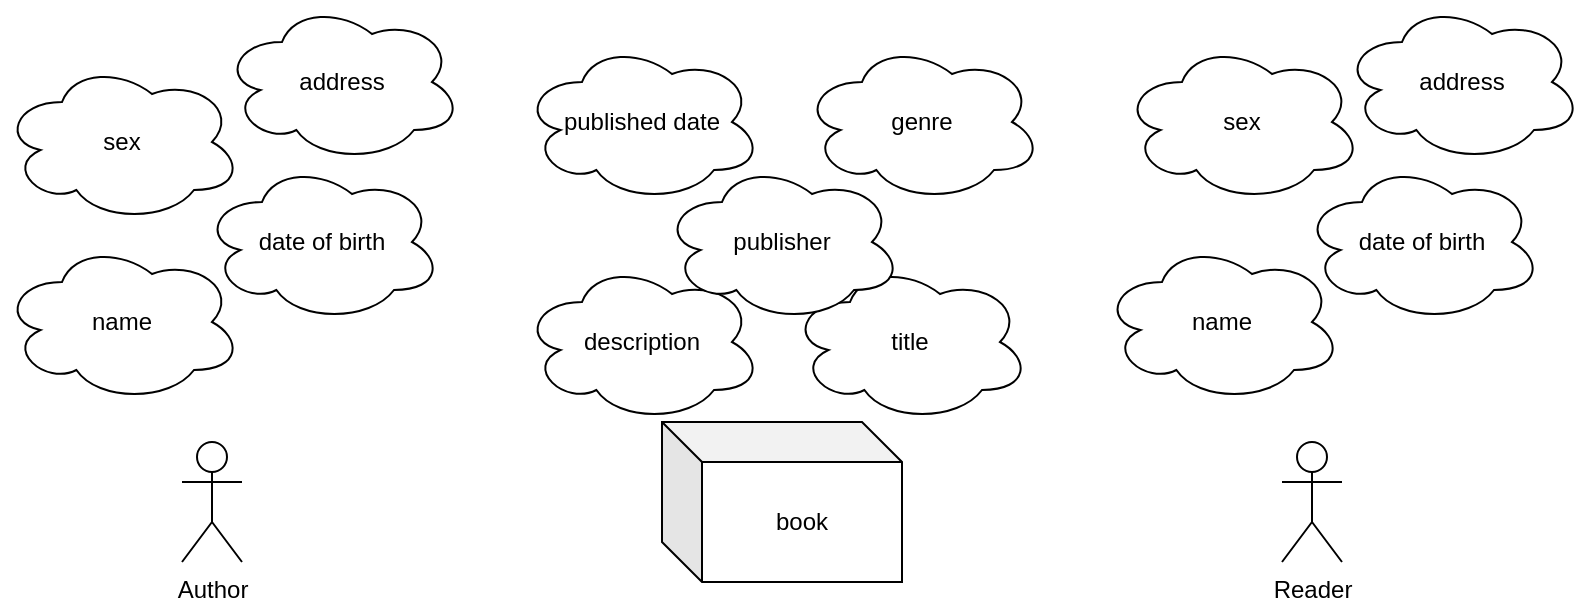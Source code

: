 <mxfile version="13.8.8" type="github" pages="4">
  <diagram id="zXa5C-i7IimhRvcEz5qb" name="Step 1: Requirement Analysis">
    <mxGraphModel dx="1730" dy="818" grid="1" gridSize="10" guides="1" tooltips="1" connect="1" arrows="1" fold="1" page="1" pageScale="1" pageWidth="1169" pageHeight="827" math="0" shadow="0">
      <root>
        <mxCell id="0" />
        <mxCell id="1" parent="0" />
        <mxCell id="RKG86kGhGenvlKAURwpZ-1" value="book" style="shape=cube;whiteSpace=wrap;html=1;boundedLbl=1;backgroundOutline=1;darkOpacity=0.05;darkOpacity2=0.1;" vertex="1" parent="1">
          <mxGeometry x="540" y="460" width="120" height="80" as="geometry" />
        </mxCell>
        <mxCell id="RKG86kGhGenvlKAURwpZ-2" value="published date" style="ellipse;shape=cloud;whiteSpace=wrap;html=1;" vertex="1" parent="1">
          <mxGeometry x="470" y="270" width="120" height="80" as="geometry" />
        </mxCell>
        <mxCell id="RKG86kGhGenvlKAURwpZ-4" value="description" style="ellipse;shape=cloud;whiteSpace=wrap;html=1;" vertex="1" parent="1">
          <mxGeometry x="470" y="380" width="120" height="80" as="geometry" />
        </mxCell>
        <mxCell id="RKG86kGhGenvlKAURwpZ-5" value="genre" style="ellipse;shape=cloud;whiteSpace=wrap;html=1;" vertex="1" parent="1">
          <mxGeometry x="610" y="270" width="120" height="80" as="geometry" />
        </mxCell>
        <mxCell id="RKG86kGhGenvlKAURwpZ-6" value="name" style="ellipse;shape=cloud;whiteSpace=wrap;html=1;" vertex="1" parent="1">
          <mxGeometry x="210" y="370" width="120" height="80" as="geometry" />
        </mxCell>
        <mxCell id="RKG86kGhGenvlKAURwpZ-7" value="title" style="ellipse;shape=cloud;whiteSpace=wrap;html=1;" vertex="1" parent="1">
          <mxGeometry x="604" y="380" width="120" height="80" as="geometry" />
        </mxCell>
        <mxCell id="RKG86kGhGenvlKAURwpZ-11" value="Author" style="shape=umlActor;verticalLabelPosition=bottom;verticalAlign=top;html=1;outlineConnect=0;" vertex="1" parent="1">
          <mxGeometry x="300" y="470" width="30" height="60" as="geometry" />
        </mxCell>
        <mxCell id="RKG86kGhGenvlKAURwpZ-12" value="date of birth" style="ellipse;shape=cloud;whiteSpace=wrap;html=1;" vertex="1" parent="1">
          <mxGeometry x="310" y="330" width="120" height="80" as="geometry" />
        </mxCell>
        <mxCell id="RKG86kGhGenvlKAURwpZ-13" value="name" style="ellipse;shape=cloud;whiteSpace=wrap;html=1;" vertex="1" parent="1">
          <mxGeometry x="760" y="370" width="120" height="80" as="geometry" />
        </mxCell>
        <mxCell id="RKG86kGhGenvlKAURwpZ-14" value="Reader" style="shape=umlActor;verticalLabelPosition=bottom;verticalAlign=top;html=1;outlineConnect=0;" vertex="1" parent="1">
          <mxGeometry x="850" y="470" width="30" height="60" as="geometry" />
        </mxCell>
        <mxCell id="RKG86kGhGenvlKAURwpZ-15" value="date of birth" style="ellipse;shape=cloud;whiteSpace=wrap;html=1;" vertex="1" parent="1">
          <mxGeometry x="860" y="330" width="120" height="80" as="geometry" />
        </mxCell>
        <mxCell id="RKG86kGhGenvlKAURwpZ-16" value="sex" style="ellipse;shape=cloud;whiteSpace=wrap;html=1;" vertex="1" parent="1">
          <mxGeometry x="770" y="270" width="120" height="80" as="geometry" />
        </mxCell>
        <mxCell id="RKG86kGhGenvlKAURwpZ-17" value="sex" style="ellipse;shape=cloud;whiteSpace=wrap;html=1;" vertex="1" parent="1">
          <mxGeometry x="210" y="280" width="120" height="80" as="geometry" />
        </mxCell>
        <mxCell id="_JnsLWMW-nCJ6aezQr2Z-1" value="publisher" style="ellipse;shape=cloud;whiteSpace=wrap;html=1;" vertex="1" parent="1">
          <mxGeometry x="540" y="330" width="120" height="80" as="geometry" />
        </mxCell>
        <mxCell id="KorJTsJQXTuPCuRp6MGq-1" value="address" style="ellipse;shape=cloud;whiteSpace=wrap;html=1;" vertex="1" parent="1">
          <mxGeometry x="320" y="250" width="120" height="80" as="geometry" />
        </mxCell>
        <mxCell id="KorJTsJQXTuPCuRp6MGq-2" value="address" style="ellipse;shape=cloud;whiteSpace=wrap;html=1;" vertex="1" parent="1">
          <mxGeometry x="880" y="250" width="120" height="80" as="geometry" />
        </mxCell>
      </root>
    </mxGraphModel>
  </diagram>
  <diagram id="HD0_Krj9YJb79Sd5l8ee" name="Step 2: ER Model">
    <mxGraphModel dx="1730" dy="818" grid="1" gridSize="10" guides="1" tooltips="1" connect="1" arrows="1" fold="1" page="1" pageScale="1" pageWidth="1169" pageHeight="827" math="0" shadow="0">
      <root>
        <mxCell id="t7of3dR5T0XA15YOv-eq-0" />
        <mxCell id="t7of3dR5T0XA15YOv-eq-1" parent="t7of3dR5T0XA15YOv-eq-0" />
        <mxCell id="UNirrhhKm_SyehVFAFuS-25" style="edgeStyle=none;rounded=0;orthogonalLoop=1;jettySize=auto;html=1;exitX=0.5;exitY=0;exitDx=0;exitDy=0;entryX=0.558;entryY=1.013;entryDx=0;entryDy=0;entryPerimeter=0;startArrow=none;startFill=0;endArrow=none;endFill=0;" edge="1" parent="t7of3dR5T0XA15YOv-eq-1" source="45ix-Cke_eGqXTecd57V-0" target="UNirrhhKm_SyehVFAFuS-9">
          <mxGeometry relative="1" as="geometry" />
        </mxCell>
        <mxCell id="45ix-Cke_eGqXTecd57V-0" value="author" style="rounded=0;whiteSpace=wrap;html=1;" vertex="1" parent="t7of3dR5T0XA15YOv-eq-1">
          <mxGeometry x="240" y="496" width="120" height="60" as="geometry" />
        </mxCell>
        <mxCell id="UNirrhhKm_SyehVFAFuS-27" style="edgeStyle=none;rounded=0;orthogonalLoop=1;jettySize=auto;html=1;exitX=0.5;exitY=0;exitDx=0;exitDy=0;entryX=0.5;entryY=1;entryDx=0;entryDy=0;startArrow=none;startFill=0;endArrow=none;endFill=0;" edge="1" parent="t7of3dR5T0XA15YOv-eq-1" source="45ix-Cke_eGqXTecd57V-1" target="UNirrhhKm_SyehVFAFuS-1">
          <mxGeometry relative="1" as="geometry" />
        </mxCell>
        <mxCell id="45ix-Cke_eGqXTecd57V-1" value="book" style="rounded=0;whiteSpace=wrap;html=1;" vertex="1" parent="t7of3dR5T0XA15YOv-eq-1">
          <mxGeometry x="520" y="496" width="120" height="60" as="geometry" />
        </mxCell>
        <mxCell id="45ix-Cke_eGqXTecd57V-2" value="reader" style="rounded=0;whiteSpace=wrap;html=1;" vertex="1" parent="t7of3dR5T0XA15YOv-eq-1">
          <mxGeometry x="800" y="496" width="120" height="60" as="geometry" />
        </mxCell>
        <mxCell id="UNirrhhKm_SyehVFAFuS-28" style="edgeStyle=none;rounded=0;orthogonalLoop=1;jettySize=auto;html=1;exitX=0.5;exitY=1;exitDx=0;exitDy=0;entryX=0.5;entryY=0;entryDx=0;entryDy=0;startArrow=none;startFill=0;endArrow=none;endFill=0;" edge="1" parent="t7of3dR5T0XA15YOv-eq-1" source="UNirrhhKm_SyehVFAFuS-0" target="45ix-Cke_eGqXTecd57V-1">
          <mxGeometry relative="1" as="geometry" />
        </mxCell>
        <mxCell id="UNirrhhKm_SyehVFAFuS-0" value="published date" style="ellipse;whiteSpace=wrap;html=1;" vertex="1" parent="t7of3dR5T0XA15YOv-eq-1">
          <mxGeometry x="445" y="298" width="120" height="80" as="geometry" />
        </mxCell>
        <mxCell id="UNirrhhKm_SyehVFAFuS-1" value="description" style="ellipse;whiteSpace=wrap;html=1;" vertex="1" parent="t7of3dR5T0XA15YOv-eq-1">
          <mxGeometry x="445" y="388" width="120" height="80" as="geometry" />
        </mxCell>
        <mxCell id="UNirrhhKm_SyehVFAFuS-30" style="edgeStyle=none;rounded=0;orthogonalLoop=1;jettySize=auto;html=1;exitX=0.5;exitY=1;exitDx=0;exitDy=0;startArrow=none;startFill=0;endArrow=none;endFill=0;entryX=0.5;entryY=0;entryDx=0;entryDy=0;" edge="1" parent="t7of3dR5T0XA15YOv-eq-1" source="UNirrhhKm_SyehVFAFuS-2" target="45ix-Cke_eGqXTecd57V-1">
          <mxGeometry relative="1" as="geometry" />
        </mxCell>
        <mxCell id="UNirrhhKm_SyehVFAFuS-2" value="genre" style="ellipse;whiteSpace=wrap;html=1;" vertex="1" parent="t7of3dR5T0XA15YOv-eq-1">
          <mxGeometry x="585" y="298" width="120" height="80" as="geometry" />
        </mxCell>
        <mxCell id="UNirrhhKm_SyehVFAFuS-24" style="edgeStyle=none;rounded=0;orthogonalLoop=1;jettySize=auto;html=1;exitX=0.5;exitY=1;exitDx=0;exitDy=0;entryX=0.5;entryY=0;entryDx=0;entryDy=0;startArrow=none;startFill=0;endArrow=none;endFill=0;" edge="1" parent="t7of3dR5T0XA15YOv-eq-1" source="UNirrhhKm_SyehVFAFuS-3" target="45ix-Cke_eGqXTecd57V-0">
          <mxGeometry relative="1" as="geometry" />
        </mxCell>
        <mxCell id="UNirrhhKm_SyehVFAFuS-3" value="name" style="ellipse;whiteSpace=wrap;html=1;" vertex="1" parent="t7of3dR5T0XA15YOv-eq-1">
          <mxGeometry x="185" y="398" width="120" height="80" as="geometry" />
        </mxCell>
        <mxCell id="UNirrhhKm_SyehVFAFuS-29" style="edgeStyle=none;rounded=0;orthogonalLoop=1;jettySize=auto;html=1;exitX=0.5;exitY=1;exitDx=0;exitDy=0;entryX=0.5;entryY=0;entryDx=0;entryDy=0;startArrow=none;startFill=0;endArrow=none;endFill=0;" edge="1" parent="t7of3dR5T0XA15YOv-eq-1" source="UNirrhhKm_SyehVFAFuS-4" target="45ix-Cke_eGqXTecd57V-1">
          <mxGeometry relative="1" as="geometry" />
        </mxCell>
        <mxCell id="UNirrhhKm_SyehVFAFuS-26" style="edgeStyle=none;rounded=0;orthogonalLoop=1;jettySize=auto;html=1;exitX=0.5;exitY=1;exitDx=0;exitDy=0;entryX=0.5;entryY=0;entryDx=0;entryDy=0;startArrow=none;startFill=0;endArrow=none;endFill=0;" edge="1" parent="t7of3dR5T0XA15YOv-eq-1" source="UNirrhhKm_SyehVFAFuS-5" target="45ix-Cke_eGqXTecd57V-0">
          <mxGeometry relative="1" as="geometry" />
        </mxCell>
        <mxCell id="UNirrhhKm_SyehVFAFuS-31" style="edgeStyle=none;rounded=0;orthogonalLoop=1;jettySize=auto;html=1;exitX=0.5;exitY=1;exitDx=0;exitDy=0;entryX=0.5;entryY=0;entryDx=0;entryDy=0;startArrow=none;startFill=0;endArrow=none;endFill=0;" edge="1" parent="t7of3dR5T0XA15YOv-eq-1" source="UNirrhhKm_SyehVFAFuS-6" target="45ix-Cke_eGqXTecd57V-2">
          <mxGeometry relative="1" as="geometry" />
        </mxCell>
        <mxCell id="UNirrhhKm_SyehVFAFuS-34" style="edgeStyle=none;rounded=0;orthogonalLoop=1;jettySize=auto;html=1;exitX=0.5;exitY=1;exitDx=0;exitDy=0;entryX=0.5;entryY=0;entryDx=0;entryDy=0;startArrow=none;startFill=0;endArrow=none;endFill=0;" edge="1" parent="t7of3dR5T0XA15YOv-eq-1" source="UNirrhhKm_SyehVFAFuS-7" target="45ix-Cke_eGqXTecd57V-2">
          <mxGeometry relative="1" as="geometry" />
        </mxCell>
        <mxCell id="UNirrhhKm_SyehVFAFuS-32" style="edgeStyle=none;rounded=0;orthogonalLoop=1;jettySize=auto;html=1;exitX=0.5;exitY=1;exitDx=0;exitDy=0;startArrow=none;startFill=0;endArrow=none;endFill=0;entryX=0.5;entryY=0;entryDx=0;entryDy=0;" edge="1" parent="t7of3dR5T0XA15YOv-eq-1" source="UNirrhhKm_SyehVFAFuS-8" target="45ix-Cke_eGqXTecd57V-2">
          <mxGeometry relative="1" as="geometry">
            <mxPoint x="1096" y="450" as="targetPoint" />
          </mxGeometry>
        </mxCell>
        <mxCell id="UNirrhhKm_SyehVFAFuS-8" value="sex" style="ellipse;whiteSpace=wrap;html=1;" vertex="1" parent="t7of3dR5T0XA15YOv-eq-1">
          <mxGeometry x="745" y="298" width="120" height="80" as="geometry" />
        </mxCell>
        <mxCell id="UNirrhhKm_SyehVFAFuS-9" value="sex" style="ellipse;whiteSpace=wrap;html=1;" vertex="1" parent="t7of3dR5T0XA15YOv-eq-1">
          <mxGeometry x="216" y="280" width="120" height="80" as="geometry" />
        </mxCell>
        <mxCell id="UNirrhhKm_SyehVFAFuS-12" value="write" style="rhombus;whiteSpace=wrap;html=1;" vertex="1" parent="t7of3dR5T0XA15YOv-eq-1">
          <mxGeometry x="400" y="486" width="80" height="80" as="geometry" />
        </mxCell>
        <mxCell id="UNirrhhKm_SyehVFAFuS-13" value="purchase" style="rhombus;whiteSpace=wrap;html=1;" vertex="1" parent="t7of3dR5T0XA15YOv-eq-1">
          <mxGeometry x="680" y="486" width="80" height="80" as="geometry" />
        </mxCell>
        <mxCell id="UNirrhhKm_SyehVFAFuS-19" value="" style="endArrow=none;html=1;rounded=0;exitX=1;exitY=0.5;exitDx=0;exitDy=0;entryX=0;entryY=0.5;entryDx=0;entryDy=0;startArrow=ERoneToMany;startFill=0;" edge="1" parent="t7of3dR5T0XA15YOv-eq-1" source="45ix-Cke_eGqXTecd57V-0" target="UNirrhhKm_SyehVFAFuS-12">
          <mxGeometry relative="1" as="geometry">
            <mxPoint x="656" y="410" as="sourcePoint" />
            <mxPoint x="816" y="410" as="targetPoint" />
          </mxGeometry>
        </mxCell>
        <mxCell id="UNirrhhKm_SyehVFAFuS-20" value="" style="endArrow=none;html=1;rounded=0;exitX=0;exitY=0.5;exitDx=0;exitDy=0;entryX=1;entryY=0.5;entryDx=0;entryDy=0;startArrow=ERoneToMany;startFill=0;" edge="1" parent="t7of3dR5T0XA15YOv-eq-1" source="45ix-Cke_eGqXTecd57V-1" target="UNirrhhKm_SyehVFAFuS-12">
          <mxGeometry relative="1" as="geometry">
            <mxPoint x="370" y="536" as="sourcePoint" />
            <mxPoint x="410" y="536" as="targetPoint" />
          </mxGeometry>
        </mxCell>
        <mxCell id="UNirrhhKm_SyehVFAFuS-21" value="" style="endArrow=none;html=1;rounded=0;exitX=1;exitY=0.5;exitDx=0;exitDy=0;entryX=0;entryY=0.5;entryDx=0;entryDy=0;startArrow=ERzeroToMany;startFill=1;" edge="1" parent="t7of3dR5T0XA15YOv-eq-1" source="45ix-Cke_eGqXTecd57V-1" target="UNirrhhKm_SyehVFAFuS-13">
          <mxGeometry relative="1" as="geometry">
            <mxPoint x="370" y="536" as="sourcePoint" />
            <mxPoint x="410" y="536" as="targetPoint" />
          </mxGeometry>
        </mxCell>
        <mxCell id="UNirrhhKm_SyehVFAFuS-22" value="" style="endArrow=none;html=1;rounded=0;exitX=0;exitY=0.5;exitDx=0;exitDy=0;startArrow=ERzeroToMany;startFill=1;entryX=1;entryY=0.5;entryDx=0;entryDy=0;" edge="1" parent="t7of3dR5T0XA15YOv-eq-1" source="45ix-Cke_eGqXTecd57V-2" target="UNirrhhKm_SyehVFAFuS-13">
          <mxGeometry relative="1" as="geometry">
            <mxPoint x="530" y="536" as="sourcePoint" />
            <mxPoint x="756" y="590" as="targetPoint" />
          </mxGeometry>
        </mxCell>
        <mxCell id="dedqRw-AJLja5vG4J-17-1" style="edgeStyle=orthogonalEdgeStyle;rounded=0;orthogonalLoop=1;jettySize=auto;html=1;exitX=0.5;exitY=1;exitDx=0;exitDy=0;entryX=0.5;entryY=0;entryDx=0;entryDy=0;startArrow=none;startFill=0;endArrow=none;endFill=0;" edge="1" parent="t7of3dR5T0XA15YOv-eq-1" source="dedqRw-AJLja5vG4J-17-0" target="45ix-Cke_eGqXTecd57V-1">
          <mxGeometry relative="1" as="geometry" />
        </mxCell>
        <mxCell id="dedqRw-AJLja5vG4J-17-0" value="publisher" style="ellipse;whiteSpace=wrap;html=1;" vertex="1" parent="t7of3dR5T0XA15YOv-eq-1">
          <mxGeometry x="520" y="210" width="120" height="80" as="geometry" />
        </mxCell>
        <mxCell id="IlcS0UyOFZAnQBzAPJkx-1" style="rounded=0;orthogonalLoop=1;jettySize=auto;html=1;exitX=0.5;exitY=1;exitDx=0;exitDy=0;entryX=0.5;entryY=0;entryDx=0;entryDy=0;startArrow=none;startFill=0;endArrow=none;endFill=0;" edge="1" parent="t7of3dR5T0XA15YOv-eq-1" source="IlcS0UyOFZAnQBzAPJkx-0" target="45ix-Cke_eGqXTecd57V-0">
          <mxGeometry relative="1" as="geometry" />
        </mxCell>
        <mxCell id="IlcS0UyOFZAnQBzAPJkx-0" value="address" style="ellipse;whiteSpace=wrap;html=1;" vertex="1" parent="t7of3dR5T0XA15YOv-eq-1">
          <mxGeometry x="305" y="200" width="120" height="80" as="geometry" />
        </mxCell>
        <mxCell id="IlcS0UyOFZAnQBzAPJkx-3" style="edgeStyle=none;rounded=0;orthogonalLoop=1;jettySize=auto;html=1;exitX=0.5;exitY=1;exitDx=0;exitDy=0;entryX=0.5;entryY=0;entryDx=0;entryDy=0;startArrow=none;startFill=0;endArrow=none;endFill=0;" edge="1" parent="t7of3dR5T0XA15YOv-eq-1" source="IlcS0UyOFZAnQBzAPJkx-2" target="45ix-Cke_eGqXTecd57V-2">
          <mxGeometry relative="1" as="geometry" />
        </mxCell>
        <mxCell id="IlcS0UyOFZAnQBzAPJkx-2" value="address" style="ellipse;whiteSpace=wrap;html=1;" vertex="1" parent="t7of3dR5T0XA15YOv-eq-1">
          <mxGeometry x="846" y="240" width="120" height="80" as="geometry" />
        </mxCell>
        <mxCell id="UNirrhhKm_SyehVFAFuS-6" value="name" style="ellipse;whiteSpace=wrap;html=1;" vertex="1" parent="t7of3dR5T0XA15YOv-eq-1">
          <mxGeometry x="735" y="398" width="120" height="80" as="geometry" />
        </mxCell>
        <mxCell id="UNirrhhKm_SyehVFAFuS-7" value="date of birth" style="ellipse;whiteSpace=wrap;html=1;" vertex="1" parent="t7of3dR5T0XA15YOv-eq-1">
          <mxGeometry x="865" y="370" width="120" height="80" as="geometry" />
        </mxCell>
        <mxCell id="UNirrhhKm_SyehVFAFuS-4" value="title" style="ellipse;whiteSpace=wrap;html=1;" vertex="1" parent="t7of3dR5T0XA15YOv-eq-1">
          <mxGeometry x="579" y="388" width="120" height="80" as="geometry" />
        </mxCell>
        <mxCell id="UNirrhhKm_SyehVFAFuS-5" value="date of birth" style="ellipse;whiteSpace=wrap;html=1;" vertex="1" parent="t7of3dR5T0XA15YOv-eq-1">
          <mxGeometry x="316" y="370" width="120" height="80" as="geometry" />
        </mxCell>
      </root>
    </mxGraphModel>
  </diagram>
  <diagram id="ncjqU84z6sG1XGjp9QFo" name="Step 3: UML">
    <mxGraphModel dx="1730" dy="818" grid="1" gridSize="10" guides="1" tooltips="1" connect="1" arrows="1" fold="1" page="1" pageScale="1" pageWidth="1169" pageHeight="827" math="0" shadow="0">
      <root>
        <mxCell id="RZ0S0cqS4IH5fsL6_zKi-0" />
        <mxCell id="RZ0S0cqS4IH5fsL6_zKi-1" parent="RZ0S0cqS4IH5fsL6_zKi-0" />
        <mxCell id="7bf0iLwkTeaK0NDrWpQN-0" value="Book" style="shape=table;startSize=30;container=1;collapsible=1;childLayout=tableLayout;fixedRows=1;rowLines=0;fontStyle=1;align=center;resizeLast=1;flipH=1;" vertex="1" parent="RZ0S0cqS4IH5fsL6_zKi-1">
          <mxGeometry x="495" y="310" width="180" height="220" as="geometry" />
        </mxCell>
        <mxCell id="7bf0iLwkTeaK0NDrWpQN-1" value="" style="shape=partialRectangle;collapsible=0;dropTarget=0;pointerEvents=0;fillColor=none;top=0;left=0;bottom=1;right=0;points=[[0,0.5],[1,0.5]];portConstraint=eastwest;" vertex="1" parent="7bf0iLwkTeaK0NDrWpQN-0">
          <mxGeometry y="30" width="180" height="30" as="geometry" />
        </mxCell>
        <mxCell id="7bf0iLwkTeaK0NDrWpQN-2" value="PK" style="shape=partialRectangle;connectable=0;fillColor=none;top=0;left=0;bottom=0;right=0;fontStyle=1;overflow=hidden;" vertex="1" parent="7bf0iLwkTeaK0NDrWpQN-1">
          <mxGeometry width="30" height="30" as="geometry" />
        </mxCell>
        <mxCell id="7bf0iLwkTeaK0NDrWpQN-3" value="ISBN" style="shape=partialRectangle;connectable=0;fillColor=none;top=0;left=0;bottom=0;right=0;align=left;spacingLeft=6;fontStyle=5;overflow=hidden;" vertex="1" parent="7bf0iLwkTeaK0NDrWpQN-1">
          <mxGeometry x="30" width="150" height="30" as="geometry" />
        </mxCell>
        <mxCell id="UWJ8XANo2hqf422oTRG0-0" value="" style="shape=partialRectangle;collapsible=0;dropTarget=0;pointerEvents=0;fillColor=none;top=0;left=0;bottom=0;right=0;points=[[0,0.5],[1,0.5]];portConstraint=eastwest;" vertex="1" parent="7bf0iLwkTeaK0NDrWpQN-0">
          <mxGeometry y="60" width="180" height="30" as="geometry" />
        </mxCell>
        <mxCell id="UWJ8XANo2hqf422oTRG0-1" value="" style="shape=partialRectangle;connectable=0;fillColor=none;top=0;left=0;bottom=0;right=0;editable=1;overflow=hidden;" vertex="1" parent="UWJ8XANo2hqf422oTRG0-0">
          <mxGeometry width="30" height="30" as="geometry" />
        </mxCell>
        <mxCell id="UWJ8XANo2hqf422oTRG0-2" value="Title" style="shape=partialRectangle;connectable=0;fillColor=none;top=0;left=0;bottom=0;right=0;align=left;spacingLeft=6;overflow=hidden;" vertex="1" parent="UWJ8XANo2hqf422oTRG0-0">
          <mxGeometry x="30" width="150" height="30" as="geometry" />
        </mxCell>
        <mxCell id="7bf0iLwkTeaK0NDrWpQN-7" value="" style="shape=partialRectangle;collapsible=0;dropTarget=0;pointerEvents=0;fillColor=none;top=0;left=0;bottom=0;right=0;points=[[0,0.5],[1,0.5]];portConstraint=eastwest;" vertex="1" parent="7bf0iLwkTeaK0NDrWpQN-0">
          <mxGeometry y="90" width="180" height="30" as="geometry" />
        </mxCell>
        <mxCell id="7bf0iLwkTeaK0NDrWpQN-8" value="" style="shape=partialRectangle;connectable=0;fillColor=none;top=0;left=0;bottom=0;right=0;editable=1;overflow=hidden;" vertex="1" parent="7bf0iLwkTeaK0NDrWpQN-7">
          <mxGeometry width="30" height="30" as="geometry" />
        </mxCell>
        <mxCell id="7bf0iLwkTeaK0NDrWpQN-9" value="Description" style="shape=partialRectangle;connectable=0;fillColor=none;top=0;left=0;bottom=0;right=0;align=left;spacingLeft=6;overflow=hidden;" vertex="1" parent="7bf0iLwkTeaK0NDrWpQN-7">
          <mxGeometry x="30" width="150" height="30" as="geometry" />
        </mxCell>
        <mxCell id="7bf0iLwkTeaK0NDrWpQN-10" value="" style="shape=partialRectangle;collapsible=0;dropTarget=0;pointerEvents=0;fillColor=none;top=0;left=0;bottom=0;right=0;points=[[0,0.5],[1,0.5]];portConstraint=eastwest;" vertex="1" parent="7bf0iLwkTeaK0NDrWpQN-0">
          <mxGeometry y="120" width="180" height="30" as="geometry" />
        </mxCell>
        <mxCell id="7bf0iLwkTeaK0NDrWpQN-11" value="" style="shape=partialRectangle;connectable=0;fillColor=none;top=0;left=0;bottom=0;right=0;editable=1;overflow=hidden;" vertex="1" parent="7bf0iLwkTeaK0NDrWpQN-10">
          <mxGeometry width="30" height="30" as="geometry" />
        </mxCell>
        <mxCell id="7bf0iLwkTeaK0NDrWpQN-12" value="Published date" style="shape=partialRectangle;connectable=0;fillColor=none;top=0;left=0;bottom=0;right=0;align=left;spacingLeft=6;overflow=hidden;" vertex="1" parent="7bf0iLwkTeaK0NDrWpQN-10">
          <mxGeometry x="30" width="150" height="30" as="geometry" />
        </mxCell>
        <mxCell id="09fsYNeieOWGURzktGtZ-14" value="" style="shape=partialRectangle;collapsible=0;dropTarget=0;pointerEvents=0;fillColor=none;top=0;left=0;bottom=0;right=0;points=[[0,0.5],[1,0.5]];portConstraint=eastwest;" vertex="1" parent="7bf0iLwkTeaK0NDrWpQN-0">
          <mxGeometry y="150" width="180" height="30" as="geometry" />
        </mxCell>
        <mxCell id="09fsYNeieOWGURzktGtZ-15" value="" style="shape=partialRectangle;connectable=0;fillColor=none;top=0;left=0;bottom=0;right=0;editable=1;overflow=hidden;" vertex="1" parent="09fsYNeieOWGURzktGtZ-14">
          <mxGeometry width="30" height="30" as="geometry" />
        </mxCell>
        <mxCell id="09fsYNeieOWGURzktGtZ-16" value="Genre" style="shape=partialRectangle;connectable=0;fillColor=none;top=0;left=0;bottom=0;right=0;align=left;spacingLeft=6;overflow=hidden;" vertex="1" parent="09fsYNeieOWGURzktGtZ-14">
          <mxGeometry x="30" width="150" height="30" as="geometry" />
        </mxCell>
        <mxCell id="U26FfJeuwVP3dsCo7ZEJ-0" value="" style="shape=partialRectangle;collapsible=0;dropTarget=0;pointerEvents=0;fillColor=none;top=0;left=0;bottom=0;right=0;points=[[0,0.5],[1,0.5]];portConstraint=eastwest;" vertex="1" parent="7bf0iLwkTeaK0NDrWpQN-0">
          <mxGeometry y="180" width="180" height="30" as="geometry" />
        </mxCell>
        <mxCell id="U26FfJeuwVP3dsCo7ZEJ-1" value="" style="shape=partialRectangle;connectable=0;fillColor=none;top=0;left=0;bottom=0;right=0;editable=1;overflow=hidden;" vertex="1" parent="U26FfJeuwVP3dsCo7ZEJ-0">
          <mxGeometry width="30" height="30" as="geometry" />
        </mxCell>
        <mxCell id="U26FfJeuwVP3dsCo7ZEJ-2" value="Publisher" style="shape=partialRectangle;connectable=0;fillColor=none;top=0;left=0;bottom=0;right=0;align=left;spacingLeft=6;overflow=hidden;" vertex="1" parent="U26FfJeuwVP3dsCo7ZEJ-0">
          <mxGeometry x="30" width="150" height="30" as="geometry" />
        </mxCell>
        <mxCell id="T5mXFxsAAVJN-r-MRt_7-0" value="Author" style="shape=table;startSize=30;container=1;collapsible=1;childLayout=tableLayout;fixedRows=1;rowLines=0;fontStyle=1;align=center;resizeLast=1;flipH=1;" vertex="1" parent="RZ0S0cqS4IH5fsL6_zKi-1">
          <mxGeometry x="40" y="310" width="180" height="190" as="geometry" />
        </mxCell>
        <mxCell id="T5mXFxsAAVJN-r-MRt_7-1" value="" style="shape=partialRectangle;collapsible=0;dropTarget=0;pointerEvents=0;fillColor=none;top=0;left=0;bottom=1;right=0;points=[[0,0.5],[1,0.5]];portConstraint=eastwest;" vertex="1" parent="T5mXFxsAAVJN-r-MRt_7-0">
          <mxGeometry y="30" width="180" height="30" as="geometry" />
        </mxCell>
        <mxCell id="T5mXFxsAAVJN-r-MRt_7-2" value="PK" style="shape=partialRectangle;connectable=0;fillColor=none;top=0;left=0;bottom=0;right=0;fontStyle=1;overflow=hidden;" vertex="1" parent="T5mXFxsAAVJN-r-MRt_7-1">
          <mxGeometry width="30" height="30" as="geometry" />
        </mxCell>
        <mxCell id="T5mXFxsAAVJN-r-MRt_7-3" value="AuthorID" style="shape=partialRectangle;connectable=0;fillColor=none;top=0;left=0;bottom=0;right=0;align=left;spacingLeft=6;fontStyle=5;overflow=hidden;" vertex="1" parent="T5mXFxsAAVJN-r-MRt_7-1">
          <mxGeometry x="30" width="150" height="30" as="geometry" />
        </mxCell>
        <mxCell id="T5mXFxsAAVJN-r-MRt_7-4" value="" style="shape=partialRectangle;collapsible=0;dropTarget=0;pointerEvents=0;fillColor=none;top=0;left=0;bottom=0;right=0;points=[[0,0.5],[1,0.5]];portConstraint=eastwest;" vertex="1" parent="T5mXFxsAAVJN-r-MRt_7-0">
          <mxGeometry y="60" width="180" height="30" as="geometry" />
        </mxCell>
        <mxCell id="T5mXFxsAAVJN-r-MRt_7-5" value="" style="shape=partialRectangle;connectable=0;fillColor=none;top=0;left=0;bottom=0;right=0;editable=1;overflow=hidden;" vertex="1" parent="T5mXFxsAAVJN-r-MRt_7-4">
          <mxGeometry width="30" height="30" as="geometry" />
        </mxCell>
        <mxCell id="T5mXFxsAAVJN-r-MRt_7-6" value="Name" style="shape=partialRectangle;connectable=0;fillColor=none;top=0;left=0;bottom=0;right=0;align=left;spacingLeft=6;overflow=hidden;" vertex="1" parent="T5mXFxsAAVJN-r-MRt_7-4">
          <mxGeometry x="30" width="150" height="30" as="geometry" />
        </mxCell>
        <mxCell id="T5mXFxsAAVJN-r-MRt_7-7" value="" style="shape=partialRectangle;collapsible=0;dropTarget=0;pointerEvents=0;fillColor=none;top=0;left=0;bottom=0;right=0;points=[[0,0.5],[1,0.5]];portConstraint=eastwest;" vertex="1" parent="T5mXFxsAAVJN-r-MRt_7-0">
          <mxGeometry y="90" width="180" height="30" as="geometry" />
        </mxCell>
        <mxCell id="T5mXFxsAAVJN-r-MRt_7-8" value="" style="shape=partialRectangle;connectable=0;fillColor=none;top=0;left=0;bottom=0;right=0;editable=1;overflow=hidden;" vertex="1" parent="T5mXFxsAAVJN-r-MRt_7-7">
          <mxGeometry width="30" height="30" as="geometry" />
        </mxCell>
        <mxCell id="T5mXFxsAAVJN-r-MRt_7-9" value="Date of birth" style="shape=partialRectangle;connectable=0;fillColor=none;top=0;left=0;bottom=0;right=0;align=left;spacingLeft=6;overflow=hidden;" vertex="1" parent="T5mXFxsAAVJN-r-MRt_7-7">
          <mxGeometry x="30" width="150" height="30" as="geometry" />
        </mxCell>
        <mxCell id="T5mXFxsAAVJN-r-MRt_7-10" value="" style="shape=partialRectangle;collapsible=0;dropTarget=0;pointerEvents=0;fillColor=none;top=0;left=0;bottom=0;right=0;points=[[0,0.5],[1,0.5]];portConstraint=eastwest;" vertex="1" parent="T5mXFxsAAVJN-r-MRt_7-0">
          <mxGeometry y="120" width="180" height="30" as="geometry" />
        </mxCell>
        <mxCell id="T5mXFxsAAVJN-r-MRt_7-11" value="" style="shape=partialRectangle;connectable=0;fillColor=none;top=0;left=0;bottom=0;right=0;editable=1;overflow=hidden;" vertex="1" parent="T5mXFxsAAVJN-r-MRt_7-10">
          <mxGeometry width="30" height="30" as="geometry" />
        </mxCell>
        <mxCell id="T5mXFxsAAVJN-r-MRt_7-12" value="Sex" style="shape=partialRectangle;connectable=0;fillColor=none;top=0;left=0;bottom=0;right=0;align=left;spacingLeft=6;overflow=hidden;" vertex="1" parent="T5mXFxsAAVJN-r-MRt_7-10">
          <mxGeometry x="30" width="150" height="30" as="geometry" />
        </mxCell>
        <mxCell id="1v2dfBJ71gqm9CdEdaUk-0" value="" style="shape=partialRectangle;collapsible=0;dropTarget=0;pointerEvents=0;fillColor=none;top=0;left=0;bottom=0;right=0;points=[[0,0.5],[1,0.5]];portConstraint=eastwest;" vertex="1" parent="T5mXFxsAAVJN-r-MRt_7-0">
          <mxGeometry y="150" width="180" height="30" as="geometry" />
        </mxCell>
        <mxCell id="1v2dfBJ71gqm9CdEdaUk-1" value="" style="shape=partialRectangle;connectable=0;fillColor=none;top=0;left=0;bottom=0;right=0;editable=1;overflow=hidden;" vertex="1" parent="1v2dfBJ71gqm9CdEdaUk-0">
          <mxGeometry width="30" height="30" as="geometry" />
        </mxCell>
        <mxCell id="1v2dfBJ71gqm9CdEdaUk-2" value="Address" style="shape=partialRectangle;connectable=0;fillColor=none;top=0;left=0;bottom=0;right=0;align=left;spacingLeft=6;overflow=hidden;" vertex="1" parent="1v2dfBJ71gqm9CdEdaUk-0">
          <mxGeometry x="30" width="150" height="30" as="geometry" />
        </mxCell>
        <mxCell id="T5mXFxsAAVJN-r-MRt_7-13" value="Reader" style="shape=table;startSize=30;container=1;collapsible=1;childLayout=tableLayout;fixedRows=1;rowLines=0;fontStyle=1;align=center;resizeLast=1;flipH=1;" vertex="1" parent="RZ0S0cqS4IH5fsL6_zKi-1">
          <mxGeometry x="950" y="310" width="180" height="190" as="geometry" />
        </mxCell>
        <mxCell id="T5mXFxsAAVJN-r-MRt_7-14" value="" style="shape=partialRectangle;collapsible=0;dropTarget=0;pointerEvents=0;fillColor=none;top=0;left=0;bottom=1;right=0;points=[[0,0.5],[1,0.5]];portConstraint=eastwest;" vertex="1" parent="T5mXFxsAAVJN-r-MRt_7-13">
          <mxGeometry y="30" width="180" height="30" as="geometry" />
        </mxCell>
        <mxCell id="T5mXFxsAAVJN-r-MRt_7-15" value="PK" style="shape=partialRectangle;connectable=0;fillColor=none;top=0;left=0;bottom=0;right=0;fontStyle=1;overflow=hidden;" vertex="1" parent="T5mXFxsAAVJN-r-MRt_7-14">
          <mxGeometry width="30" height="30" as="geometry" />
        </mxCell>
        <mxCell id="T5mXFxsAAVJN-r-MRt_7-16" value="ReaderID" style="shape=partialRectangle;connectable=0;fillColor=none;top=0;left=0;bottom=0;right=0;align=left;spacingLeft=6;fontStyle=5;overflow=hidden;" vertex="1" parent="T5mXFxsAAVJN-r-MRt_7-14">
          <mxGeometry x="30" width="150" height="30" as="geometry" />
        </mxCell>
        <mxCell id="T5mXFxsAAVJN-r-MRt_7-17" value="" style="shape=partialRectangle;collapsible=0;dropTarget=0;pointerEvents=0;fillColor=none;top=0;left=0;bottom=0;right=0;points=[[0,0.5],[1,0.5]];portConstraint=eastwest;" vertex="1" parent="T5mXFxsAAVJN-r-MRt_7-13">
          <mxGeometry y="60" width="180" height="30" as="geometry" />
        </mxCell>
        <mxCell id="T5mXFxsAAVJN-r-MRt_7-18" value="" style="shape=partialRectangle;connectable=0;fillColor=none;top=0;left=0;bottom=0;right=0;editable=1;overflow=hidden;" vertex="1" parent="T5mXFxsAAVJN-r-MRt_7-17">
          <mxGeometry width="30" height="30" as="geometry" />
        </mxCell>
        <mxCell id="T5mXFxsAAVJN-r-MRt_7-19" value="Name" style="shape=partialRectangle;connectable=0;fillColor=none;top=0;left=0;bottom=0;right=0;align=left;spacingLeft=6;overflow=hidden;" vertex="1" parent="T5mXFxsAAVJN-r-MRt_7-17">
          <mxGeometry x="30" width="150" height="30" as="geometry" />
        </mxCell>
        <mxCell id="T5mXFxsAAVJN-r-MRt_7-20" value="" style="shape=partialRectangle;collapsible=0;dropTarget=0;pointerEvents=0;fillColor=none;top=0;left=0;bottom=0;right=0;points=[[0,0.5],[1,0.5]];portConstraint=eastwest;" vertex="1" parent="T5mXFxsAAVJN-r-MRt_7-13">
          <mxGeometry y="90" width="180" height="30" as="geometry" />
        </mxCell>
        <mxCell id="T5mXFxsAAVJN-r-MRt_7-21" value="" style="shape=partialRectangle;connectable=0;fillColor=none;top=0;left=0;bottom=0;right=0;editable=1;overflow=hidden;" vertex="1" parent="T5mXFxsAAVJN-r-MRt_7-20">
          <mxGeometry width="30" height="30" as="geometry" />
        </mxCell>
        <mxCell id="T5mXFxsAAVJN-r-MRt_7-22" value="Date of birth" style="shape=partialRectangle;connectable=0;fillColor=none;top=0;left=0;bottom=0;right=0;align=left;spacingLeft=6;overflow=hidden;" vertex="1" parent="T5mXFxsAAVJN-r-MRt_7-20">
          <mxGeometry x="30" width="150" height="30" as="geometry" />
        </mxCell>
        <mxCell id="T5mXFxsAAVJN-r-MRt_7-23" value="" style="shape=partialRectangle;collapsible=0;dropTarget=0;pointerEvents=0;fillColor=none;top=0;left=0;bottom=0;right=0;points=[[0,0.5],[1,0.5]];portConstraint=eastwest;" vertex="1" parent="T5mXFxsAAVJN-r-MRt_7-13">
          <mxGeometry y="120" width="180" height="30" as="geometry" />
        </mxCell>
        <mxCell id="T5mXFxsAAVJN-r-MRt_7-24" value="" style="shape=partialRectangle;connectable=0;fillColor=none;top=0;left=0;bottom=0;right=0;editable=1;overflow=hidden;" vertex="1" parent="T5mXFxsAAVJN-r-MRt_7-23">
          <mxGeometry width="30" height="30" as="geometry" />
        </mxCell>
        <mxCell id="T5mXFxsAAVJN-r-MRt_7-25" value="Sex" style="shape=partialRectangle;connectable=0;fillColor=none;top=0;left=0;bottom=0;right=0;align=left;spacingLeft=6;overflow=hidden;" vertex="1" parent="T5mXFxsAAVJN-r-MRt_7-23">
          <mxGeometry x="30" width="150" height="30" as="geometry" />
        </mxCell>
        <mxCell id="1v2dfBJ71gqm9CdEdaUk-3" value="" style="shape=partialRectangle;collapsible=0;dropTarget=0;pointerEvents=0;fillColor=none;top=0;left=0;bottom=0;right=0;points=[[0,0.5],[1,0.5]];portConstraint=eastwest;" vertex="1" parent="T5mXFxsAAVJN-r-MRt_7-13">
          <mxGeometry y="150" width="180" height="30" as="geometry" />
        </mxCell>
        <mxCell id="1v2dfBJ71gqm9CdEdaUk-4" value="" style="shape=partialRectangle;connectable=0;fillColor=none;top=0;left=0;bottom=0;right=0;editable=1;overflow=hidden;" vertex="1" parent="1v2dfBJ71gqm9CdEdaUk-3">
          <mxGeometry width="30" height="30" as="geometry" />
        </mxCell>
        <mxCell id="1v2dfBJ71gqm9CdEdaUk-5" value="Address" style="shape=partialRectangle;connectable=0;fillColor=none;top=0;left=0;bottom=0;right=0;align=left;spacingLeft=6;overflow=hidden;" vertex="1" parent="1v2dfBJ71gqm9CdEdaUk-3">
          <mxGeometry x="30" width="150" height="30" as="geometry" />
        </mxCell>
        <mxCell id="Qz5MV52CAcOPRARnCXQm-0" style="edgeStyle=orthogonalEdgeStyle;rounded=0;orthogonalLoop=1;jettySize=auto;html=1;entryX=0;entryY=0.5;entryDx=0;entryDy=0;startArrow=ERzeroToMany;startFill=1;endArrow=ERzeroToMany;endFill=1;exitX=1;exitY=0.5;exitDx=0;exitDy=0;" edge="1" parent="RZ0S0cqS4IH5fsL6_zKi-1" source="7bf0iLwkTeaK0NDrWpQN-1" target="T5mXFxsAAVJN-r-MRt_7-14">
          <mxGeometry relative="1" as="geometry">
            <mxPoint x="570" y="400" as="sourcePoint" />
          </mxGeometry>
        </mxCell>
        <mxCell id="UWJ8XANo2hqf422oTRG0-3" style="edgeStyle=orthogonalEdgeStyle;rounded=0;orthogonalLoop=1;jettySize=auto;html=1;exitX=1;exitY=0.5;exitDx=0;exitDy=0;entryX=0;entryY=0.5;entryDx=0;entryDy=0;startArrow=ERoneToMany;startFill=0;endArrow=ERoneToMany;endFill=0;" edge="1" parent="RZ0S0cqS4IH5fsL6_zKi-1" source="T5mXFxsAAVJN-r-MRt_7-1" target="7bf0iLwkTeaK0NDrWpQN-1">
          <mxGeometry relative="1" as="geometry" />
        </mxCell>
      </root>
    </mxGraphModel>
  </diagram>
  <diagram id="i1orESlhKQsOhgAG39_3" name="Step 4: Refine &amp; Normalize">
    <mxGraphModel dx="2076" dy="982" grid="1" gridSize="10" guides="1" tooltips="1" connect="1" arrows="1" fold="1" page="1" pageScale="1" pageWidth="1169" pageHeight="827" math="0" shadow="0">
      <root>
        <mxCell id="b7Dmf35nKXZNLnMfonXs-0" />
        <mxCell id="b7Dmf35nKXZNLnMfonXs-1" parent="b7Dmf35nKXZNLnMfonXs-0" />
        <mxCell id="YuSugfmX009HS6ZG_HT5-0" value="Book" style="shape=table;startSize=30;container=1;collapsible=1;childLayout=tableLayout;fixedRows=1;rowLines=0;fontStyle=1;align=center;resizeLast=1;flipH=1;fillColor=#f5f5f5;strokeColor=#666666;fontColor=#333333;" vertex="1" parent="b7Dmf35nKXZNLnMfonXs-1">
          <mxGeometry x="343" y="100" width="180" height="250" as="geometry" />
        </mxCell>
        <mxCell id="YuSugfmX009HS6ZG_HT5-1" value="" style="shape=partialRectangle;collapsible=0;dropTarget=0;pointerEvents=0;fillColor=none;top=0;left=0;bottom=1;right=0;points=[[0,0.5],[1,0.5]];portConstraint=eastwest;" vertex="1" parent="YuSugfmX009HS6ZG_HT5-0">
          <mxGeometry y="30" width="180" height="30" as="geometry" />
        </mxCell>
        <mxCell id="YuSugfmX009HS6ZG_HT5-2" value="PK" style="shape=partialRectangle;connectable=0;fillColor=none;top=0;left=0;bottom=0;right=0;fontStyle=1;overflow=hidden;" vertex="1" parent="YuSugfmX009HS6ZG_HT5-1">
          <mxGeometry width="30" height="30" as="geometry" />
        </mxCell>
        <mxCell id="YuSugfmX009HS6ZG_HT5-3" value="ISBN" style="shape=partialRectangle;connectable=0;fillColor=none;top=0;left=0;bottom=0;right=0;align=left;spacingLeft=6;fontStyle=5;overflow=hidden;" vertex="1" parent="YuSugfmX009HS6ZG_HT5-1">
          <mxGeometry x="30" width="150" height="30" as="geometry" />
        </mxCell>
        <mxCell id="YuSugfmX009HS6ZG_HT5-4" value="" style="shape=partialRectangle;collapsible=0;dropTarget=0;pointerEvents=0;fillColor=none;top=0;left=0;bottom=0;right=0;points=[[0,0.5],[1,0.5]];portConstraint=eastwest;" vertex="1" parent="YuSugfmX009HS6ZG_HT5-0">
          <mxGeometry y="60" width="180" height="30" as="geometry" />
        </mxCell>
        <mxCell id="YuSugfmX009HS6ZG_HT5-5" value="FK" style="shape=partialRectangle;connectable=0;fillColor=none;top=0;left=0;bottom=0;right=0;editable=1;overflow=hidden;" vertex="1" parent="YuSugfmX009HS6ZG_HT5-4">
          <mxGeometry width="30" height="30" as="geometry" />
        </mxCell>
        <mxCell id="YuSugfmX009HS6ZG_HT5-6" value="AuthorID" style="shape=partialRectangle;connectable=0;fillColor=none;top=0;left=0;bottom=0;right=0;align=left;spacingLeft=6;overflow=hidden;" vertex="1" parent="YuSugfmX009HS6ZG_HT5-4">
          <mxGeometry x="30" width="150" height="30" as="geometry" />
        </mxCell>
        <mxCell id="YuSugfmX009HS6ZG_HT5-7" value="" style="shape=partialRectangle;collapsible=0;dropTarget=0;pointerEvents=0;fillColor=none;top=0;left=0;bottom=0;right=0;points=[[0,0.5],[1,0.5]];portConstraint=eastwest;" vertex="1" parent="YuSugfmX009HS6ZG_HT5-0">
          <mxGeometry y="90" width="180" height="30" as="geometry" />
        </mxCell>
        <mxCell id="YuSugfmX009HS6ZG_HT5-8" value="" style="shape=partialRectangle;connectable=0;fillColor=none;top=0;left=0;bottom=0;right=0;editable=1;overflow=hidden;" vertex="1" parent="YuSugfmX009HS6ZG_HT5-7">
          <mxGeometry width="30" height="30" as="geometry" />
        </mxCell>
        <mxCell id="YuSugfmX009HS6ZG_HT5-9" value="Title" style="shape=partialRectangle;connectable=0;fillColor=none;top=0;left=0;bottom=0;right=0;align=left;spacingLeft=6;overflow=hidden;" vertex="1" parent="YuSugfmX009HS6ZG_HT5-7">
          <mxGeometry x="30" width="150" height="30" as="geometry" />
        </mxCell>
        <mxCell id="YuSugfmX009HS6ZG_HT5-10" value="" style="shape=partialRectangle;collapsible=0;dropTarget=0;pointerEvents=0;fillColor=none;top=0;left=0;bottom=0;right=0;points=[[0,0.5],[1,0.5]];portConstraint=eastwest;" vertex="1" parent="YuSugfmX009HS6ZG_HT5-0">
          <mxGeometry y="120" width="180" height="30" as="geometry" />
        </mxCell>
        <mxCell id="YuSugfmX009HS6ZG_HT5-11" value="" style="shape=partialRectangle;connectable=0;fillColor=none;top=0;left=0;bottom=0;right=0;editable=1;overflow=hidden;" vertex="1" parent="YuSugfmX009HS6ZG_HT5-10">
          <mxGeometry width="30" height="30" as="geometry" />
        </mxCell>
        <mxCell id="YuSugfmX009HS6ZG_HT5-12" value="Description" style="shape=partialRectangle;connectable=0;fillColor=none;top=0;left=0;bottom=0;right=0;align=left;spacingLeft=6;overflow=hidden;" vertex="1" parent="YuSugfmX009HS6ZG_HT5-10">
          <mxGeometry x="30" width="150" height="30" as="geometry" />
        </mxCell>
        <mxCell id="YuSugfmX009HS6ZG_HT5-13" value="" style="shape=partialRectangle;collapsible=0;dropTarget=0;pointerEvents=0;fillColor=none;top=0;left=0;bottom=0;right=0;points=[[0,0.5],[1,0.5]];portConstraint=eastwest;" vertex="1" parent="YuSugfmX009HS6ZG_HT5-0">
          <mxGeometry y="150" width="180" height="30" as="geometry" />
        </mxCell>
        <mxCell id="YuSugfmX009HS6ZG_HT5-14" value="" style="shape=partialRectangle;connectable=0;fillColor=none;top=0;left=0;bottom=0;right=0;editable=1;overflow=hidden;" vertex="1" parent="YuSugfmX009HS6ZG_HT5-13">
          <mxGeometry width="30" height="30" as="geometry" />
        </mxCell>
        <mxCell id="YuSugfmX009HS6ZG_HT5-15" value="Published date" style="shape=partialRectangle;connectable=0;fillColor=none;top=0;left=0;bottom=0;right=0;align=left;spacingLeft=6;overflow=hidden;" vertex="1" parent="YuSugfmX009HS6ZG_HT5-13">
          <mxGeometry x="30" width="150" height="30" as="geometry" />
        </mxCell>
        <mxCell id="YuSugfmX009HS6ZG_HT5-16" value="" style="shape=partialRectangle;collapsible=0;dropTarget=0;pointerEvents=0;fillColor=none;top=0;left=0;bottom=0;right=0;points=[[0,0.5],[1,0.5]];portConstraint=eastwest;" vertex="1" parent="YuSugfmX009HS6ZG_HT5-0">
          <mxGeometry y="180" width="180" height="30" as="geometry" />
        </mxCell>
        <mxCell id="YuSugfmX009HS6ZG_HT5-17" value="" style="shape=partialRectangle;connectable=0;fillColor=none;top=0;left=0;bottom=0;right=0;editable=1;overflow=hidden;" vertex="1" parent="YuSugfmX009HS6ZG_HT5-16">
          <mxGeometry width="30" height="30" as="geometry" />
        </mxCell>
        <mxCell id="YuSugfmX009HS6ZG_HT5-18" value="Genre" style="shape=partialRectangle;connectable=0;fillColor=none;top=0;left=0;bottom=0;right=0;align=left;spacingLeft=6;overflow=hidden;" vertex="1" parent="YuSugfmX009HS6ZG_HT5-16">
          <mxGeometry x="30" width="150" height="30" as="geometry" />
        </mxCell>
        <mxCell id="RzkSSmtYMCLdN5ZoYyi9-22" value="" style="shape=partialRectangle;collapsible=0;dropTarget=0;pointerEvents=0;fillColor=none;top=0;left=0;bottom=0;right=0;points=[[0,0.5],[1,0.5]];portConstraint=eastwest;" vertex="1" parent="YuSugfmX009HS6ZG_HT5-0">
          <mxGeometry y="210" width="180" height="30" as="geometry" />
        </mxCell>
        <mxCell id="RzkSSmtYMCLdN5ZoYyi9-23" value="FK" style="shape=partialRectangle;connectable=0;fillColor=none;top=0;left=0;bottom=0;right=0;editable=1;overflow=hidden;" vertex="1" parent="RzkSSmtYMCLdN5ZoYyi9-22">
          <mxGeometry width="30" height="30" as="geometry" />
        </mxCell>
        <mxCell id="RzkSSmtYMCLdN5ZoYyi9-24" value="PublisherID" style="shape=partialRectangle;connectable=0;fillColor=none;top=0;left=0;bottom=0;right=0;align=left;spacingLeft=6;overflow=hidden;" vertex="1" parent="RzkSSmtYMCLdN5ZoYyi9-22">
          <mxGeometry x="30" width="150" height="30" as="geometry" />
        </mxCell>
        <mxCell id="YuSugfmX009HS6ZG_HT5-19" value="Author" style="shape=table;startSize=30;container=1;collapsible=1;childLayout=tableLayout;fixedRows=1;rowLines=0;fontStyle=1;align=center;resizeLast=1;flipH=1;fillColor=#f5f5f5;strokeColor=#666666;fontColor=#333333;" vertex="1" parent="b7Dmf35nKXZNLnMfonXs-1">
          <mxGeometry x="40" y="100" width="180" height="190" as="geometry" />
        </mxCell>
        <mxCell id="YuSugfmX009HS6ZG_HT5-20" value="" style="shape=partialRectangle;collapsible=0;dropTarget=0;pointerEvents=0;fillColor=none;top=0;left=0;bottom=1;right=0;points=[[0,0.5],[1,0.5]];portConstraint=eastwest;" vertex="1" parent="YuSugfmX009HS6ZG_HT5-19">
          <mxGeometry y="30" width="180" height="30" as="geometry" />
        </mxCell>
        <mxCell id="YuSugfmX009HS6ZG_HT5-21" value="PK" style="shape=partialRectangle;connectable=0;fillColor=none;top=0;left=0;bottom=0;right=0;fontStyle=1;overflow=hidden;" vertex="1" parent="YuSugfmX009HS6ZG_HT5-20">
          <mxGeometry width="30" height="30" as="geometry" />
        </mxCell>
        <mxCell id="YuSugfmX009HS6ZG_HT5-22" value="AuthorID" style="shape=partialRectangle;connectable=0;fillColor=none;top=0;left=0;bottom=0;right=0;align=left;spacingLeft=6;fontStyle=5;overflow=hidden;" vertex="1" parent="YuSugfmX009HS6ZG_HT5-20">
          <mxGeometry x="30" width="150" height="30" as="geometry" />
        </mxCell>
        <mxCell id="YuSugfmX009HS6ZG_HT5-23" value="" style="shape=partialRectangle;collapsible=0;dropTarget=0;pointerEvents=0;fillColor=none;top=0;left=0;bottom=0;right=0;points=[[0,0.5],[1,0.5]];portConstraint=eastwest;" vertex="1" parent="YuSugfmX009HS6ZG_HT5-19">
          <mxGeometry y="60" width="180" height="30" as="geometry" />
        </mxCell>
        <mxCell id="YuSugfmX009HS6ZG_HT5-24" value="" style="shape=partialRectangle;connectable=0;fillColor=none;top=0;left=0;bottom=0;right=0;editable=1;overflow=hidden;" vertex="1" parent="YuSugfmX009HS6ZG_HT5-23">
          <mxGeometry width="30" height="30" as="geometry" />
        </mxCell>
        <mxCell id="YuSugfmX009HS6ZG_HT5-25" value="Name" style="shape=partialRectangle;connectable=0;fillColor=none;top=0;left=0;bottom=0;right=0;align=left;spacingLeft=6;overflow=hidden;" vertex="1" parent="YuSugfmX009HS6ZG_HT5-23">
          <mxGeometry x="30" width="150" height="30" as="geometry" />
        </mxCell>
        <mxCell id="YuSugfmX009HS6ZG_HT5-26" value="" style="shape=partialRectangle;collapsible=0;dropTarget=0;pointerEvents=0;fillColor=none;top=0;left=0;bottom=0;right=0;points=[[0,0.5],[1,0.5]];portConstraint=eastwest;" vertex="1" parent="YuSugfmX009HS6ZG_HT5-19">
          <mxGeometry y="90" width="180" height="30" as="geometry" />
        </mxCell>
        <mxCell id="YuSugfmX009HS6ZG_HT5-27" value="" style="shape=partialRectangle;connectable=0;fillColor=none;top=0;left=0;bottom=0;right=0;editable=1;overflow=hidden;" vertex="1" parent="YuSugfmX009HS6ZG_HT5-26">
          <mxGeometry width="30" height="30" as="geometry" />
        </mxCell>
        <mxCell id="YuSugfmX009HS6ZG_HT5-28" value="Date of birth" style="shape=partialRectangle;connectable=0;fillColor=none;top=0;left=0;bottom=0;right=0;align=left;spacingLeft=6;overflow=hidden;" vertex="1" parent="YuSugfmX009HS6ZG_HT5-26">
          <mxGeometry x="30" width="150" height="30" as="geometry" />
        </mxCell>
        <mxCell id="YuSugfmX009HS6ZG_HT5-29" value="" style="shape=partialRectangle;collapsible=0;dropTarget=0;pointerEvents=0;fillColor=none;top=0;left=0;bottom=0;right=0;points=[[0,0.5],[1,0.5]];portConstraint=eastwest;" vertex="1" parent="YuSugfmX009HS6ZG_HT5-19">
          <mxGeometry y="120" width="180" height="30" as="geometry" />
        </mxCell>
        <mxCell id="YuSugfmX009HS6ZG_HT5-30" value="" style="shape=partialRectangle;connectable=0;fillColor=none;top=0;left=0;bottom=0;right=0;editable=1;overflow=hidden;" vertex="1" parent="YuSugfmX009HS6ZG_HT5-29">
          <mxGeometry width="30" height="30" as="geometry" />
        </mxCell>
        <mxCell id="YuSugfmX009HS6ZG_HT5-31" value="Sex" style="shape=partialRectangle;connectable=0;fillColor=none;top=0;left=0;bottom=0;right=0;align=left;spacingLeft=6;overflow=hidden;" vertex="1" parent="YuSugfmX009HS6ZG_HT5-29">
          <mxGeometry x="30" width="150" height="30" as="geometry" />
        </mxCell>
        <mxCell id="xvSMg54DqLJmjxuIgCnp-14" value="" style="shape=partialRectangle;collapsible=0;dropTarget=0;pointerEvents=0;fillColor=none;top=0;left=0;bottom=0;right=0;points=[[0,0.5],[1,0.5]];portConstraint=eastwest;" vertex="1" parent="YuSugfmX009HS6ZG_HT5-19">
          <mxGeometry y="150" width="180" height="30" as="geometry" />
        </mxCell>
        <mxCell id="xvSMg54DqLJmjxuIgCnp-15" value="FK" style="shape=partialRectangle;connectable=0;fillColor=none;top=0;left=0;bottom=0;right=0;editable=1;overflow=hidden;" vertex="1" parent="xvSMg54DqLJmjxuIgCnp-14">
          <mxGeometry width="30" height="30" as="geometry" />
        </mxCell>
        <mxCell id="xvSMg54DqLJmjxuIgCnp-16" value="AddressID" style="shape=partialRectangle;connectable=0;fillColor=none;top=0;left=0;bottom=0;right=0;align=left;spacingLeft=6;overflow=hidden;" vertex="1" parent="xvSMg54DqLJmjxuIgCnp-14">
          <mxGeometry x="30" width="150" height="30" as="geometry" />
        </mxCell>
        <mxCell id="YuSugfmX009HS6ZG_HT5-32" value="Reader" style="shape=table;startSize=30;container=1;collapsible=1;childLayout=tableLayout;fixedRows=1;rowLines=0;fontStyle=1;align=center;resizeLast=1;flipH=1;fillColor=#f5f5f5;strokeColor=#666666;fontColor=#333333;" vertex="1" parent="b7Dmf35nKXZNLnMfonXs-1">
          <mxGeometry x="950" y="100" width="180" height="190" as="geometry" />
        </mxCell>
        <mxCell id="YuSugfmX009HS6ZG_HT5-33" value="" style="shape=partialRectangle;collapsible=0;dropTarget=0;pointerEvents=0;fillColor=none;top=0;left=0;bottom=1;right=0;points=[[0,0.5],[1,0.5]];portConstraint=eastwest;" vertex="1" parent="YuSugfmX009HS6ZG_HT5-32">
          <mxGeometry y="30" width="180" height="30" as="geometry" />
        </mxCell>
        <mxCell id="YuSugfmX009HS6ZG_HT5-34" value="PK" style="shape=partialRectangle;connectable=0;fillColor=none;top=0;left=0;bottom=0;right=0;fontStyle=1;overflow=hidden;" vertex="1" parent="YuSugfmX009HS6ZG_HT5-33">
          <mxGeometry width="30" height="30" as="geometry" />
        </mxCell>
        <mxCell id="YuSugfmX009HS6ZG_HT5-35" value="ReaderID" style="shape=partialRectangle;connectable=0;fillColor=none;top=0;left=0;bottom=0;right=0;align=left;spacingLeft=6;fontStyle=5;overflow=hidden;" vertex="1" parent="YuSugfmX009HS6ZG_HT5-33">
          <mxGeometry x="30" width="150" height="30" as="geometry" />
        </mxCell>
        <mxCell id="YuSugfmX009HS6ZG_HT5-36" value="" style="shape=partialRectangle;collapsible=0;dropTarget=0;pointerEvents=0;fillColor=none;top=0;left=0;bottom=0;right=0;points=[[0,0.5],[1,0.5]];portConstraint=eastwest;" vertex="1" parent="YuSugfmX009HS6ZG_HT5-32">
          <mxGeometry y="60" width="180" height="30" as="geometry" />
        </mxCell>
        <mxCell id="YuSugfmX009HS6ZG_HT5-37" value="" style="shape=partialRectangle;connectable=0;fillColor=none;top=0;left=0;bottom=0;right=0;editable=1;overflow=hidden;" vertex="1" parent="YuSugfmX009HS6ZG_HT5-36">
          <mxGeometry width="30" height="30" as="geometry" />
        </mxCell>
        <mxCell id="YuSugfmX009HS6ZG_HT5-38" value="Name" style="shape=partialRectangle;connectable=0;fillColor=none;top=0;left=0;bottom=0;right=0;align=left;spacingLeft=6;overflow=hidden;" vertex="1" parent="YuSugfmX009HS6ZG_HT5-36">
          <mxGeometry x="30" width="150" height="30" as="geometry" />
        </mxCell>
        <mxCell id="YuSugfmX009HS6ZG_HT5-39" value="" style="shape=partialRectangle;collapsible=0;dropTarget=0;pointerEvents=0;fillColor=none;top=0;left=0;bottom=0;right=0;points=[[0,0.5],[1,0.5]];portConstraint=eastwest;" vertex="1" parent="YuSugfmX009HS6ZG_HT5-32">
          <mxGeometry y="90" width="180" height="30" as="geometry" />
        </mxCell>
        <mxCell id="YuSugfmX009HS6ZG_HT5-40" value="" style="shape=partialRectangle;connectable=0;fillColor=none;top=0;left=0;bottom=0;right=0;editable=1;overflow=hidden;" vertex="1" parent="YuSugfmX009HS6ZG_HT5-39">
          <mxGeometry width="30" height="30" as="geometry" />
        </mxCell>
        <mxCell id="YuSugfmX009HS6ZG_HT5-41" value="Date of birth" style="shape=partialRectangle;connectable=0;fillColor=none;top=0;left=0;bottom=0;right=0;align=left;spacingLeft=6;overflow=hidden;" vertex="1" parent="YuSugfmX009HS6ZG_HT5-39">
          <mxGeometry x="30" width="150" height="30" as="geometry" />
        </mxCell>
        <mxCell id="YuSugfmX009HS6ZG_HT5-42" value="" style="shape=partialRectangle;collapsible=0;dropTarget=0;pointerEvents=0;fillColor=none;top=0;left=0;bottom=0;right=0;points=[[0,0.5],[1,0.5]];portConstraint=eastwest;" vertex="1" parent="YuSugfmX009HS6ZG_HT5-32">
          <mxGeometry y="120" width="180" height="30" as="geometry" />
        </mxCell>
        <mxCell id="YuSugfmX009HS6ZG_HT5-43" value="" style="shape=partialRectangle;connectable=0;fillColor=none;top=0;left=0;bottom=0;right=0;editable=1;overflow=hidden;" vertex="1" parent="YuSugfmX009HS6ZG_HT5-42">
          <mxGeometry width="30" height="30" as="geometry" />
        </mxCell>
        <mxCell id="YuSugfmX009HS6ZG_HT5-44" value="Sex" style="shape=partialRectangle;connectable=0;fillColor=none;top=0;left=0;bottom=0;right=0;align=left;spacingLeft=6;overflow=hidden;" vertex="1" parent="YuSugfmX009HS6ZG_HT5-42">
          <mxGeometry x="30" width="150" height="30" as="geometry" />
        </mxCell>
        <mxCell id="xvSMg54DqLJmjxuIgCnp-17" value="" style="shape=partialRectangle;collapsible=0;dropTarget=0;pointerEvents=0;fillColor=none;top=0;left=0;bottom=0;right=0;points=[[0,0.5],[1,0.5]];portConstraint=eastwest;" vertex="1" parent="YuSugfmX009HS6ZG_HT5-32">
          <mxGeometry y="150" width="180" height="30" as="geometry" />
        </mxCell>
        <mxCell id="xvSMg54DqLJmjxuIgCnp-18" value="FK" style="shape=partialRectangle;connectable=0;fillColor=none;top=0;left=0;bottom=0;right=0;editable=1;overflow=hidden;" vertex="1" parent="xvSMg54DqLJmjxuIgCnp-17">
          <mxGeometry width="30" height="30" as="geometry" />
        </mxCell>
        <mxCell id="xvSMg54DqLJmjxuIgCnp-19" value="AddressID" style="shape=partialRectangle;connectable=0;fillColor=none;top=0;left=0;bottom=0;right=0;align=left;spacingLeft=6;overflow=hidden;" vertex="1" parent="xvSMg54DqLJmjxuIgCnp-17">
          <mxGeometry x="30" width="150" height="30" as="geometry" />
        </mxCell>
        <mxCell id="YuSugfmX009HS6ZG_HT5-45" value="Purchase" style="shape=table;startSize=30;container=1;collapsible=1;childLayout=tableLayout;fixedRows=1;rowLines=0;fontStyle=1;align=center;resizeLast=1;flipH=1;fillColor=#f5f5f5;strokeColor=#666666;fontColor=#333333;" vertex="1" parent="b7Dmf35nKXZNLnMfonXs-1">
          <mxGeometry x="647" y="100" width="180" height="220" as="geometry" />
        </mxCell>
        <mxCell id="YuSugfmX009HS6ZG_HT5-46" value="" style="shape=partialRectangle;collapsible=0;dropTarget=0;pointerEvents=0;fillColor=none;top=0;left=0;bottom=1;right=0;points=[[0,0.5],[1,0.5]];portConstraint=eastwest;" vertex="1" parent="YuSugfmX009HS6ZG_HT5-45">
          <mxGeometry y="30" width="180" height="30" as="geometry" />
        </mxCell>
        <mxCell id="YuSugfmX009HS6ZG_HT5-47" value="PK" style="shape=partialRectangle;connectable=0;fillColor=none;top=0;left=0;bottom=0;right=0;fontStyle=1;overflow=hidden;" vertex="1" parent="YuSugfmX009HS6ZG_HT5-46">
          <mxGeometry width="30" height="30" as="geometry" />
        </mxCell>
        <mxCell id="YuSugfmX009HS6ZG_HT5-48" value="PurchaseID" style="shape=partialRectangle;connectable=0;fillColor=none;top=0;left=0;bottom=0;right=0;align=left;spacingLeft=6;fontStyle=5;overflow=hidden;" vertex="1" parent="YuSugfmX009HS6ZG_HT5-46">
          <mxGeometry x="30" width="150" height="30" as="geometry" />
        </mxCell>
        <mxCell id="YuSugfmX009HS6ZG_HT5-49" value="" style="shape=partialRectangle;collapsible=0;dropTarget=0;pointerEvents=0;fillColor=none;top=0;left=0;bottom=0;right=0;points=[[0,0.5],[1,0.5]];portConstraint=eastwest;" vertex="1" parent="YuSugfmX009HS6ZG_HT5-45">
          <mxGeometry y="60" width="180" height="30" as="geometry" />
        </mxCell>
        <mxCell id="YuSugfmX009HS6ZG_HT5-50" value="FK" style="shape=partialRectangle;connectable=0;fillColor=none;top=0;left=0;bottom=0;right=0;editable=1;overflow=hidden;" vertex="1" parent="YuSugfmX009HS6ZG_HT5-49">
          <mxGeometry width="30" height="30" as="geometry" />
        </mxCell>
        <mxCell id="YuSugfmX009HS6ZG_HT5-51" value="ISBN" style="shape=partialRectangle;connectable=0;fillColor=none;top=0;left=0;bottom=0;right=0;align=left;spacingLeft=6;overflow=hidden;" vertex="1" parent="YuSugfmX009HS6ZG_HT5-49">
          <mxGeometry x="30" width="150" height="30" as="geometry" />
        </mxCell>
        <mxCell id="YuSugfmX009HS6ZG_HT5-52" value="" style="shape=partialRectangle;collapsible=0;dropTarget=0;pointerEvents=0;fillColor=none;top=0;left=0;bottom=0;right=0;points=[[0,0.5],[1,0.5]];portConstraint=eastwest;" vertex="1" parent="YuSugfmX009HS6ZG_HT5-45">
          <mxGeometry y="90" width="180" height="30" as="geometry" />
        </mxCell>
        <mxCell id="YuSugfmX009HS6ZG_HT5-53" value="FK" style="shape=partialRectangle;connectable=0;fillColor=none;top=0;left=0;bottom=0;right=0;editable=1;overflow=hidden;" vertex="1" parent="YuSugfmX009HS6ZG_HT5-52">
          <mxGeometry width="30" height="30" as="geometry" />
        </mxCell>
        <mxCell id="YuSugfmX009HS6ZG_HT5-54" value="ReaderID" style="shape=partialRectangle;connectable=0;fillColor=none;top=0;left=0;bottom=0;right=0;align=left;spacingLeft=6;overflow=hidden;" vertex="1" parent="YuSugfmX009HS6ZG_HT5-52">
          <mxGeometry x="30" width="150" height="30" as="geometry" />
        </mxCell>
        <mxCell id="YuSugfmX009HS6ZG_HT5-55" value="" style="shape=partialRectangle;collapsible=0;dropTarget=0;pointerEvents=0;fillColor=none;top=0;left=0;bottom=0;right=0;points=[[0,0.5],[1,0.5]];portConstraint=eastwest;" vertex="1" parent="YuSugfmX009HS6ZG_HT5-45">
          <mxGeometry y="120" width="180" height="30" as="geometry" />
        </mxCell>
        <mxCell id="YuSugfmX009HS6ZG_HT5-56" value="FK" style="shape=partialRectangle;connectable=0;fillColor=none;top=0;left=0;bottom=0;right=0;editable=1;overflow=hidden;" vertex="1" parent="YuSugfmX009HS6ZG_HT5-55">
          <mxGeometry width="30" height="30" as="geometry" />
        </mxCell>
        <mxCell id="YuSugfmX009HS6ZG_HT5-57" value="PurchaseLocationID" style="shape=partialRectangle;connectable=0;fillColor=none;top=0;left=0;bottom=0;right=0;align=left;spacingLeft=6;overflow=hidden;" vertex="1" parent="YuSugfmX009HS6ZG_HT5-55">
          <mxGeometry x="30" width="150" height="30" as="geometry" />
        </mxCell>
        <mxCell id="YuSugfmX009HS6ZG_HT5-58" value="" style="shape=partialRectangle;collapsible=0;dropTarget=0;pointerEvents=0;fillColor=none;top=0;left=0;bottom=0;right=0;points=[[0,0.5],[1,0.5]];portConstraint=eastwest;" vertex="1" parent="YuSugfmX009HS6ZG_HT5-45">
          <mxGeometry y="150" width="180" height="30" as="geometry" />
        </mxCell>
        <mxCell id="YuSugfmX009HS6ZG_HT5-59" value="" style="shape=partialRectangle;connectable=0;fillColor=none;top=0;left=0;bottom=0;right=0;editable=1;overflow=hidden;" vertex="1" parent="YuSugfmX009HS6ZG_HT5-58">
          <mxGeometry width="30" height="30" as="geometry" />
        </mxCell>
        <mxCell id="YuSugfmX009HS6ZG_HT5-60" value="Purchase datetime" style="shape=partialRectangle;connectable=0;fillColor=none;top=0;left=0;bottom=0;right=0;align=left;spacingLeft=6;overflow=hidden;" vertex="1" parent="YuSugfmX009HS6ZG_HT5-58">
          <mxGeometry x="30" width="150" height="30" as="geometry" />
        </mxCell>
        <mxCell id="YuSugfmX009HS6ZG_HT5-61" value="" style="shape=partialRectangle;collapsible=0;dropTarget=0;pointerEvents=0;fillColor=none;top=0;left=0;bottom=0;right=0;points=[[0,0.5],[1,0.5]];portConstraint=eastwest;" vertex="1" parent="YuSugfmX009HS6ZG_HT5-45">
          <mxGeometry y="180" width="180" height="30" as="geometry" />
        </mxCell>
        <mxCell id="YuSugfmX009HS6ZG_HT5-62" value="" style="shape=partialRectangle;connectable=0;fillColor=none;top=0;left=0;bottom=0;right=0;editable=1;overflow=hidden;" vertex="1" parent="YuSugfmX009HS6ZG_HT5-61">
          <mxGeometry width="30" height="30" as="geometry" />
        </mxCell>
        <mxCell id="YuSugfmX009HS6ZG_HT5-63" value="Purchase price" style="shape=partialRectangle;connectable=0;fillColor=none;top=0;left=0;bottom=0;right=0;align=left;spacingLeft=6;overflow=hidden;" vertex="1" parent="YuSugfmX009HS6ZG_HT5-61">
          <mxGeometry x="30" width="150" height="30" as="geometry" />
        </mxCell>
        <mxCell id="YuSugfmX009HS6ZG_HT5-64" style="edgeStyle=orthogonalEdgeStyle;rounded=0;orthogonalLoop=1;jettySize=auto;html=1;exitX=1;exitY=0.5;exitDx=0;exitDy=0;entryX=0;entryY=0.5;entryDx=0;entryDy=0;startArrow=ERzeroToMany;startFill=1;endArrow=ERmandOne;endFill=0;" edge="1" parent="b7Dmf35nKXZNLnMfonXs-1" source="YuSugfmX009HS6ZG_HT5-52" target="YuSugfmX009HS6ZG_HT5-33">
          <mxGeometry relative="1" as="geometry" />
        </mxCell>
        <mxCell id="YuSugfmX009HS6ZG_HT5-65" style="edgeStyle=orthogonalEdgeStyle;rounded=0;orthogonalLoop=1;jettySize=auto;html=1;exitX=1;exitY=0.5;exitDx=0;exitDy=0;entryX=0;entryY=0.5;entryDx=0;entryDy=0;startArrow=ERoneToMany;startFill=0;endArrow=ERzeroToMany;endFill=1;" edge="1" parent="b7Dmf35nKXZNLnMfonXs-1" source="YuSugfmX009HS6ZG_HT5-1" target="YuSugfmX009HS6ZG_HT5-49">
          <mxGeometry relative="1" as="geometry" />
        </mxCell>
        <mxCell id="YuSugfmX009HS6ZG_HT5-66" style="edgeStyle=orthogonalEdgeStyle;rounded=0;orthogonalLoop=1;jettySize=auto;html=1;exitX=1;exitY=0.5;exitDx=0;exitDy=0;entryX=0;entryY=0.5;entryDx=0;entryDy=0;startArrow=ERoneToMany;startFill=0;endArrow=ERoneToMany;endFill=0;" edge="1" parent="b7Dmf35nKXZNLnMfonXs-1" source="YuSugfmX009HS6ZG_HT5-20" target="YuSugfmX009HS6ZG_HT5-4">
          <mxGeometry relative="1" as="geometry" />
        </mxCell>
        <mxCell id="RzkSSmtYMCLdN5ZoYyi9-28" value="Publisher" style="shape=table;startSize=30;container=1;collapsible=1;childLayout=tableLayout;fixedRows=1;rowLines=0;fontStyle=1;align=center;resizeLast=1;fillColor=#f5f5f5;strokeColor=#666666;fontColor=#333333;" vertex="1" parent="b7Dmf35nKXZNLnMfonXs-1">
          <mxGeometry x="343" y="390" width="180" height="160" as="geometry" />
        </mxCell>
        <mxCell id="RzkSSmtYMCLdN5ZoYyi9-29" value="" style="shape=partialRectangle;collapsible=0;dropTarget=0;pointerEvents=0;fillColor=none;top=0;left=0;bottom=1;right=0;points=[[0,0.5],[1,0.5]];portConstraint=eastwest;" vertex="1" parent="RzkSSmtYMCLdN5ZoYyi9-28">
          <mxGeometry y="30" width="180" height="30" as="geometry" />
        </mxCell>
        <mxCell id="RzkSSmtYMCLdN5ZoYyi9-30" value="PK" style="shape=partialRectangle;connectable=0;fillColor=none;top=0;left=0;bottom=0;right=0;fontStyle=1;overflow=hidden;" vertex="1" parent="RzkSSmtYMCLdN5ZoYyi9-29">
          <mxGeometry width="30" height="30" as="geometry" />
        </mxCell>
        <mxCell id="RzkSSmtYMCLdN5ZoYyi9-31" value="PublisherID" style="shape=partialRectangle;connectable=0;fillColor=none;top=0;left=0;bottom=0;right=0;align=left;spacingLeft=6;fontStyle=5;overflow=hidden;" vertex="1" parent="RzkSSmtYMCLdN5ZoYyi9-29">
          <mxGeometry x="30" width="150" height="30" as="geometry" />
        </mxCell>
        <mxCell id="RzkSSmtYMCLdN5ZoYyi9-32" value="" style="shape=partialRectangle;collapsible=0;dropTarget=0;pointerEvents=0;fillColor=none;top=0;left=0;bottom=0;right=0;points=[[0,0.5],[1,0.5]];portConstraint=eastwest;" vertex="1" parent="RzkSSmtYMCLdN5ZoYyi9-28">
          <mxGeometry y="60" width="180" height="30" as="geometry" />
        </mxCell>
        <mxCell id="RzkSSmtYMCLdN5ZoYyi9-33" value="" style="shape=partialRectangle;connectable=0;fillColor=none;top=0;left=0;bottom=0;right=0;editable=1;overflow=hidden;" vertex="1" parent="RzkSSmtYMCLdN5ZoYyi9-32">
          <mxGeometry width="30" height="30" as="geometry" />
        </mxCell>
        <mxCell id="RzkSSmtYMCLdN5ZoYyi9-34" value="Company name" style="shape=partialRectangle;connectable=0;fillColor=none;top=0;left=0;bottom=0;right=0;align=left;spacingLeft=6;overflow=hidden;" vertex="1" parent="RzkSSmtYMCLdN5ZoYyi9-32">
          <mxGeometry x="30" width="150" height="30" as="geometry" />
        </mxCell>
        <mxCell id="RzkSSmtYMCLdN5ZoYyi9-35" value="" style="shape=partialRectangle;collapsible=0;dropTarget=0;pointerEvents=0;fillColor=none;top=0;left=0;bottom=0;right=0;points=[[0,0.5],[1,0.5]];portConstraint=eastwest;" vertex="1" parent="RzkSSmtYMCLdN5ZoYyi9-28">
          <mxGeometry y="90" width="180" height="30" as="geometry" />
        </mxCell>
        <mxCell id="RzkSSmtYMCLdN5ZoYyi9-36" value="" style="shape=partialRectangle;connectable=0;fillColor=none;top=0;left=0;bottom=0;right=0;editable=1;overflow=hidden;" vertex="1" parent="RzkSSmtYMCLdN5ZoYyi9-35">
          <mxGeometry width="30" height="30" as="geometry" />
        </mxCell>
        <mxCell id="RzkSSmtYMCLdN5ZoYyi9-37" value="Company phone" style="shape=partialRectangle;connectable=0;fillColor=none;top=0;left=0;bottom=0;right=0;align=left;spacingLeft=6;overflow=hidden;" vertex="1" parent="RzkSSmtYMCLdN5ZoYyi9-35">
          <mxGeometry x="30" width="150" height="30" as="geometry" />
        </mxCell>
        <mxCell id="RzkSSmtYMCLdN5ZoYyi9-38" value="" style="shape=partialRectangle;collapsible=0;dropTarget=0;pointerEvents=0;fillColor=none;top=0;left=0;bottom=0;right=0;points=[[0,0.5],[1,0.5]];portConstraint=eastwest;" vertex="1" parent="RzkSSmtYMCLdN5ZoYyi9-28">
          <mxGeometry y="120" width="180" height="30" as="geometry" />
        </mxCell>
        <mxCell id="RzkSSmtYMCLdN5ZoYyi9-39" value="FK" style="shape=partialRectangle;connectable=0;fillColor=none;top=0;left=0;bottom=0;right=0;editable=1;overflow=hidden;" vertex="1" parent="RzkSSmtYMCLdN5ZoYyi9-38">
          <mxGeometry width="30" height="30" as="geometry" />
        </mxCell>
        <mxCell id="RzkSSmtYMCLdN5ZoYyi9-40" value="AddressID" style="shape=partialRectangle;connectable=0;fillColor=none;top=0;left=0;bottom=0;right=0;align=left;spacingLeft=6;overflow=hidden;" vertex="1" parent="RzkSSmtYMCLdN5ZoYyi9-38">
          <mxGeometry x="30" width="150" height="30" as="geometry" />
        </mxCell>
        <mxCell id="RzkSSmtYMCLdN5ZoYyi9-41" style="edgeStyle=orthogonalEdgeStyle;rounded=0;orthogonalLoop=1;jettySize=auto;html=1;exitX=1;exitY=0.5;exitDx=0;exitDy=0;entryX=1;entryY=0.5;entryDx=0;entryDy=0;startArrow=ERoneToMany;startFill=0;endArrow=ERmandOne;endFill=0;" edge="1" parent="b7Dmf35nKXZNLnMfonXs-1" source="RzkSSmtYMCLdN5ZoYyi9-22" target="RzkSSmtYMCLdN5ZoYyi9-29">
          <mxGeometry relative="1" as="geometry">
            <Array as="points">
              <mxPoint x="550" y="325" />
              <mxPoint x="550" y="435" />
            </Array>
          </mxGeometry>
        </mxCell>
        <mxCell id="xvSMg54DqLJmjxuIgCnp-0" value="Purchase location" style="shape=table;startSize=30;container=1;collapsible=1;childLayout=tableLayout;fixedRows=1;rowLines=0;fontStyle=1;align=center;resizeLast=1;fillColor=#f5f5f5;strokeColor=#666666;fontColor=#333333;" vertex="1" parent="b7Dmf35nKXZNLnMfonXs-1">
          <mxGeometry x="647" y="390" width="180" height="160" as="geometry">
            <mxRectangle x="647" y="630" width="140" height="30" as="alternateBounds" />
          </mxGeometry>
        </mxCell>
        <mxCell id="xvSMg54DqLJmjxuIgCnp-1" value="" style="shape=partialRectangle;collapsible=0;dropTarget=0;pointerEvents=0;fillColor=none;top=0;left=0;bottom=1;right=0;points=[[0,0.5],[1,0.5]];portConstraint=eastwest;" vertex="1" parent="xvSMg54DqLJmjxuIgCnp-0">
          <mxGeometry y="30" width="180" height="30" as="geometry" />
        </mxCell>
        <mxCell id="xvSMg54DqLJmjxuIgCnp-2" value="PK" style="shape=partialRectangle;connectable=0;fillColor=none;top=0;left=0;bottom=0;right=0;fontStyle=1;overflow=hidden;" vertex="1" parent="xvSMg54DqLJmjxuIgCnp-1">
          <mxGeometry width="30" height="30" as="geometry" />
        </mxCell>
        <mxCell id="xvSMg54DqLJmjxuIgCnp-3" value="PurchaseLocationID" style="shape=partialRectangle;connectable=0;fillColor=none;top=0;left=0;bottom=0;right=0;align=left;spacingLeft=6;fontStyle=5;overflow=hidden;" vertex="1" parent="xvSMg54DqLJmjxuIgCnp-1">
          <mxGeometry x="30" width="150" height="30" as="geometry" />
        </mxCell>
        <mxCell id="xvSMg54DqLJmjxuIgCnp-4" value="" style="shape=partialRectangle;collapsible=0;dropTarget=0;pointerEvents=0;fillColor=none;top=0;left=0;bottom=0;right=0;points=[[0,0.5],[1,0.5]];portConstraint=eastwest;" vertex="1" parent="xvSMg54DqLJmjxuIgCnp-0">
          <mxGeometry y="60" width="180" height="30" as="geometry" />
        </mxCell>
        <mxCell id="xvSMg54DqLJmjxuIgCnp-5" value="" style="shape=partialRectangle;connectable=0;fillColor=none;top=0;left=0;bottom=0;right=0;editable=1;overflow=hidden;" vertex="1" parent="xvSMg54DqLJmjxuIgCnp-4">
          <mxGeometry width="30" height="30" as="geometry" />
        </mxCell>
        <mxCell id="xvSMg54DqLJmjxuIgCnp-6" value="Company name" style="shape=partialRectangle;connectable=0;fillColor=none;top=0;left=0;bottom=0;right=0;align=left;spacingLeft=6;overflow=hidden;" vertex="1" parent="xvSMg54DqLJmjxuIgCnp-4">
          <mxGeometry x="30" width="150" height="30" as="geometry" />
        </mxCell>
        <mxCell id="xvSMg54DqLJmjxuIgCnp-7" value="" style="shape=partialRectangle;collapsible=0;dropTarget=0;pointerEvents=0;fillColor=none;top=0;left=0;bottom=0;right=0;points=[[0,0.5],[1,0.5]];portConstraint=eastwest;" vertex="1" parent="xvSMg54DqLJmjxuIgCnp-0">
          <mxGeometry y="90" width="180" height="30" as="geometry" />
        </mxCell>
        <mxCell id="xvSMg54DqLJmjxuIgCnp-8" value="" style="shape=partialRectangle;connectable=0;fillColor=none;top=0;left=0;bottom=0;right=0;editable=1;overflow=hidden;" vertex="1" parent="xvSMg54DqLJmjxuIgCnp-7">
          <mxGeometry width="30" height="30" as="geometry" />
        </mxCell>
        <mxCell id="xvSMg54DqLJmjxuIgCnp-9" value="Company phone" style="shape=partialRectangle;connectable=0;fillColor=none;top=0;left=0;bottom=0;right=0;align=left;spacingLeft=6;overflow=hidden;" vertex="1" parent="xvSMg54DqLJmjxuIgCnp-7">
          <mxGeometry x="30" width="150" height="30" as="geometry" />
        </mxCell>
        <mxCell id="xvSMg54DqLJmjxuIgCnp-10" value="" style="shape=partialRectangle;collapsible=0;dropTarget=0;pointerEvents=0;fillColor=none;top=0;left=0;bottom=0;right=0;points=[[0,0.5],[1,0.5]];portConstraint=eastwest;" vertex="1" parent="xvSMg54DqLJmjxuIgCnp-0">
          <mxGeometry y="120" width="180" height="30" as="geometry" />
        </mxCell>
        <mxCell id="xvSMg54DqLJmjxuIgCnp-11" value="FK" style="shape=partialRectangle;connectable=0;fillColor=none;top=0;left=0;bottom=0;right=0;editable=1;overflow=hidden;" vertex="1" parent="xvSMg54DqLJmjxuIgCnp-10">
          <mxGeometry width="30" height="30" as="geometry" />
        </mxCell>
        <mxCell id="xvSMg54DqLJmjxuIgCnp-12" value="AddressID" style="shape=partialRectangle;connectable=0;fillColor=none;top=0;left=0;bottom=0;right=0;align=left;spacingLeft=6;overflow=hidden;" vertex="1" parent="xvSMg54DqLJmjxuIgCnp-10">
          <mxGeometry x="30" width="150" height="30" as="geometry" />
        </mxCell>
        <mxCell id="xvSMg54DqLJmjxuIgCnp-13" style="edgeStyle=orthogonalEdgeStyle;rounded=0;orthogonalLoop=1;jettySize=auto;html=1;exitX=1;exitY=0.5;exitDx=0;exitDy=0;entryX=1;entryY=0.5;entryDx=0;entryDy=0;startArrow=ERmandOne;startFill=0;endArrow=ERzeroToMany;endFill=1;" edge="1" parent="b7Dmf35nKXZNLnMfonXs-1" source="xvSMg54DqLJmjxuIgCnp-1" target="YuSugfmX009HS6ZG_HT5-55">
          <mxGeometry relative="1" as="geometry" />
        </mxCell>
        <mxCell id="GQGsGsRWkjtfz7jukOEt-0" value="Address" style="shape=table;startSize=30;container=1;collapsible=1;childLayout=tableLayout;fixedRows=1;rowLines=0;fontStyle=1;align=center;resizeLast=1;fillColor=#f5f5f5;strokeColor=#666666;fontColor=#333333;" vertex="1" parent="b7Dmf35nKXZNLnMfonXs-1">
          <mxGeometry x="343" y="590" width="180" height="220" as="geometry" />
        </mxCell>
        <mxCell id="GQGsGsRWkjtfz7jukOEt-1" value="" style="shape=partialRectangle;collapsible=0;dropTarget=0;pointerEvents=0;fillColor=none;top=0;left=0;bottom=1;right=0;points=[[0,0.5],[1,0.5]];portConstraint=eastwest;" vertex="1" parent="GQGsGsRWkjtfz7jukOEt-0">
          <mxGeometry y="30" width="180" height="30" as="geometry" />
        </mxCell>
        <mxCell id="GQGsGsRWkjtfz7jukOEt-2" value="PK" style="shape=partialRectangle;connectable=0;fillColor=none;top=0;left=0;bottom=0;right=0;fontStyle=1;overflow=hidden;" vertex="1" parent="GQGsGsRWkjtfz7jukOEt-1">
          <mxGeometry width="30" height="30" as="geometry" />
        </mxCell>
        <mxCell id="GQGsGsRWkjtfz7jukOEt-3" value="AddressID" style="shape=partialRectangle;connectable=0;fillColor=none;top=0;left=0;bottom=0;right=0;align=left;spacingLeft=6;fontStyle=5;overflow=hidden;" vertex="1" parent="GQGsGsRWkjtfz7jukOEt-1">
          <mxGeometry x="30" width="150" height="30" as="geometry" />
        </mxCell>
        <mxCell id="GQGsGsRWkjtfz7jukOEt-4" value="" style="shape=partialRectangle;collapsible=0;dropTarget=0;pointerEvents=0;fillColor=none;top=0;left=0;bottom=0;right=0;points=[[0,0.5],[1,0.5]];portConstraint=eastwest;" vertex="1" parent="GQGsGsRWkjtfz7jukOEt-0">
          <mxGeometry y="60" width="180" height="30" as="geometry" />
        </mxCell>
        <mxCell id="GQGsGsRWkjtfz7jukOEt-5" value="" style="shape=partialRectangle;connectable=0;fillColor=none;top=0;left=0;bottom=0;right=0;editable=1;overflow=hidden;" vertex="1" parent="GQGsGsRWkjtfz7jukOEt-4">
          <mxGeometry width="30" height="30" as="geometry" />
        </mxCell>
        <mxCell id="GQGsGsRWkjtfz7jukOEt-6" value="Street" style="shape=partialRectangle;connectable=0;fillColor=none;top=0;left=0;bottom=0;right=0;align=left;spacingLeft=6;overflow=hidden;" vertex="1" parent="GQGsGsRWkjtfz7jukOEt-4">
          <mxGeometry x="30" width="150" height="30" as="geometry" />
        </mxCell>
        <mxCell id="GQGsGsRWkjtfz7jukOEt-7" value="" style="shape=partialRectangle;collapsible=0;dropTarget=0;pointerEvents=0;fillColor=none;top=0;left=0;bottom=0;right=0;points=[[0,0.5],[1,0.5]];portConstraint=eastwest;" vertex="1" parent="GQGsGsRWkjtfz7jukOEt-0">
          <mxGeometry y="90" width="180" height="30" as="geometry" />
        </mxCell>
        <mxCell id="GQGsGsRWkjtfz7jukOEt-8" value="" style="shape=partialRectangle;connectable=0;fillColor=none;top=0;left=0;bottom=0;right=0;editable=1;overflow=hidden;" vertex="1" parent="GQGsGsRWkjtfz7jukOEt-7">
          <mxGeometry width="30" height="30" as="geometry" />
        </mxCell>
        <mxCell id="GQGsGsRWkjtfz7jukOEt-9" value="Number" style="shape=partialRectangle;connectable=0;fillColor=none;top=0;left=0;bottom=0;right=0;align=left;spacingLeft=6;overflow=hidden;" vertex="1" parent="GQGsGsRWkjtfz7jukOEt-7">
          <mxGeometry x="30" width="150" height="30" as="geometry" />
        </mxCell>
        <mxCell id="GQGsGsRWkjtfz7jukOEt-10" value="" style="shape=partialRectangle;collapsible=0;dropTarget=0;pointerEvents=0;fillColor=none;top=0;left=0;bottom=0;right=0;points=[[0,0.5],[1,0.5]];portConstraint=eastwest;" vertex="1" parent="GQGsGsRWkjtfz7jukOEt-0">
          <mxGeometry y="120" width="180" height="30" as="geometry" />
        </mxCell>
        <mxCell id="GQGsGsRWkjtfz7jukOEt-11" value="" style="shape=partialRectangle;connectable=0;fillColor=none;top=0;left=0;bottom=0;right=0;editable=1;overflow=hidden;" vertex="1" parent="GQGsGsRWkjtfz7jukOEt-10">
          <mxGeometry width="30" height="30" as="geometry" />
        </mxCell>
        <mxCell id="GQGsGsRWkjtfz7jukOEt-12" value="City" style="shape=partialRectangle;connectable=0;fillColor=none;top=0;left=0;bottom=0;right=0;align=left;spacingLeft=6;overflow=hidden;" vertex="1" parent="GQGsGsRWkjtfz7jukOEt-10">
          <mxGeometry x="30" width="150" height="30" as="geometry" />
        </mxCell>
        <mxCell id="GQGsGsRWkjtfz7jukOEt-13" value="" style="shape=partialRectangle;collapsible=0;dropTarget=0;pointerEvents=0;fillColor=none;top=0;left=0;bottom=0;right=0;points=[[0,0.5],[1,0.5]];portConstraint=eastwest;" vertex="1" parent="GQGsGsRWkjtfz7jukOEt-0">
          <mxGeometry y="150" width="180" height="30" as="geometry" />
        </mxCell>
        <mxCell id="GQGsGsRWkjtfz7jukOEt-14" value="" style="shape=partialRectangle;connectable=0;fillColor=none;top=0;left=0;bottom=0;right=0;editable=1;overflow=hidden;" vertex="1" parent="GQGsGsRWkjtfz7jukOEt-13">
          <mxGeometry width="30" height="30" as="geometry" />
        </mxCell>
        <mxCell id="GQGsGsRWkjtfz7jukOEt-15" value="Zip code" style="shape=partialRectangle;connectable=0;fillColor=none;top=0;left=0;bottom=0;right=0;align=left;spacingLeft=6;overflow=hidden;" vertex="1" parent="GQGsGsRWkjtfz7jukOEt-13">
          <mxGeometry x="30" width="150" height="30" as="geometry" />
        </mxCell>
        <mxCell id="GQGsGsRWkjtfz7jukOEt-32" value="" style="shape=partialRectangle;collapsible=0;dropTarget=0;pointerEvents=0;fillColor=none;top=0;left=0;bottom=0;right=0;points=[[0,0.5],[1,0.5]];portConstraint=eastwest;" vertex="1" parent="GQGsGsRWkjtfz7jukOEt-0">
          <mxGeometry y="180" width="180" height="30" as="geometry" />
        </mxCell>
        <mxCell id="GQGsGsRWkjtfz7jukOEt-33" value="" style="shape=partialRectangle;connectable=0;fillColor=none;top=0;left=0;bottom=0;right=0;editable=1;overflow=hidden;" vertex="1" parent="GQGsGsRWkjtfz7jukOEt-32">
          <mxGeometry width="30" height="30" as="geometry" />
        </mxCell>
        <mxCell id="GQGsGsRWkjtfz7jukOEt-34" value="Code" style="shape=partialRectangle;connectable=0;fillColor=none;top=0;left=0;bottom=0;right=0;align=left;spacingLeft=6;overflow=hidden;" vertex="1" parent="GQGsGsRWkjtfz7jukOEt-32">
          <mxGeometry x="30" width="150" height="30" as="geometry" />
        </mxCell>
        <mxCell id="GQGsGsRWkjtfz7jukOEt-35" style="edgeStyle=orthogonalEdgeStyle;rounded=0;orthogonalLoop=1;jettySize=auto;html=1;exitX=0;exitY=0.5;exitDx=0;exitDy=0;entryX=1;entryY=0.5;entryDx=0;entryDy=0;startArrow=ERoneToMany;startFill=0;endArrow=ERoneToMany;endFill=0;" edge="1" parent="b7Dmf35nKXZNLnMfonXs-1" source="xvSMg54DqLJmjxuIgCnp-17" target="GQGsGsRWkjtfz7jukOEt-1">
          <mxGeometry relative="1" as="geometry">
            <Array as="points">
              <mxPoint x="900" y="265" />
              <mxPoint x="900" y="635" />
            </Array>
          </mxGeometry>
        </mxCell>
        <mxCell id="GQGsGsRWkjtfz7jukOEt-36" style="edgeStyle=orthogonalEdgeStyle;rounded=0;orthogonalLoop=1;jettySize=auto;html=1;exitX=1;exitY=0.5;exitDx=0;exitDy=0;entryX=0;entryY=0.5;entryDx=0;entryDy=0;startArrow=ERoneToMany;startFill=0;endArrow=ERoneToMany;endFill=0;" edge="1" parent="b7Dmf35nKXZNLnMfonXs-1" source="xvSMg54DqLJmjxuIgCnp-14" target="GQGsGsRWkjtfz7jukOEt-1">
          <mxGeometry relative="1" as="geometry" />
        </mxCell>
        <mxCell id="GQGsGsRWkjtfz7jukOEt-38" style="edgeStyle=orthogonalEdgeStyle;rounded=0;orthogonalLoop=1;jettySize=auto;html=1;exitX=0;exitY=0.5;exitDx=0;exitDy=0;entryX=0;entryY=0.5;entryDx=0;entryDy=0;startArrow=ERoneToMany;startFill=0;endArrow=ERoneToMany;endFill=0;" edge="1" parent="b7Dmf35nKXZNLnMfonXs-1" source="RzkSSmtYMCLdN5ZoYyi9-38" target="GQGsGsRWkjtfz7jukOEt-1">
          <mxGeometry relative="1" as="geometry">
            <Array as="points">
              <mxPoint x="310" y="525" />
              <mxPoint x="310" y="635" />
            </Array>
          </mxGeometry>
        </mxCell>
        <mxCell id="GQGsGsRWkjtfz7jukOEt-39" style="edgeStyle=orthogonalEdgeStyle;rounded=0;orthogonalLoop=1;jettySize=auto;html=1;exitX=0;exitY=0.5;exitDx=0;exitDy=0;entryX=1;entryY=0.5;entryDx=0;entryDy=0;startArrow=ERoneToMany;startFill=0;endArrow=ERoneToMany;endFill=0;" edge="1" parent="b7Dmf35nKXZNLnMfonXs-1" source="xvSMg54DqLJmjxuIgCnp-10" target="GQGsGsRWkjtfz7jukOEt-1">
          <mxGeometry relative="1" as="geometry" />
        </mxCell>
      </root>
    </mxGraphModel>
  </diagram>
</mxfile>
